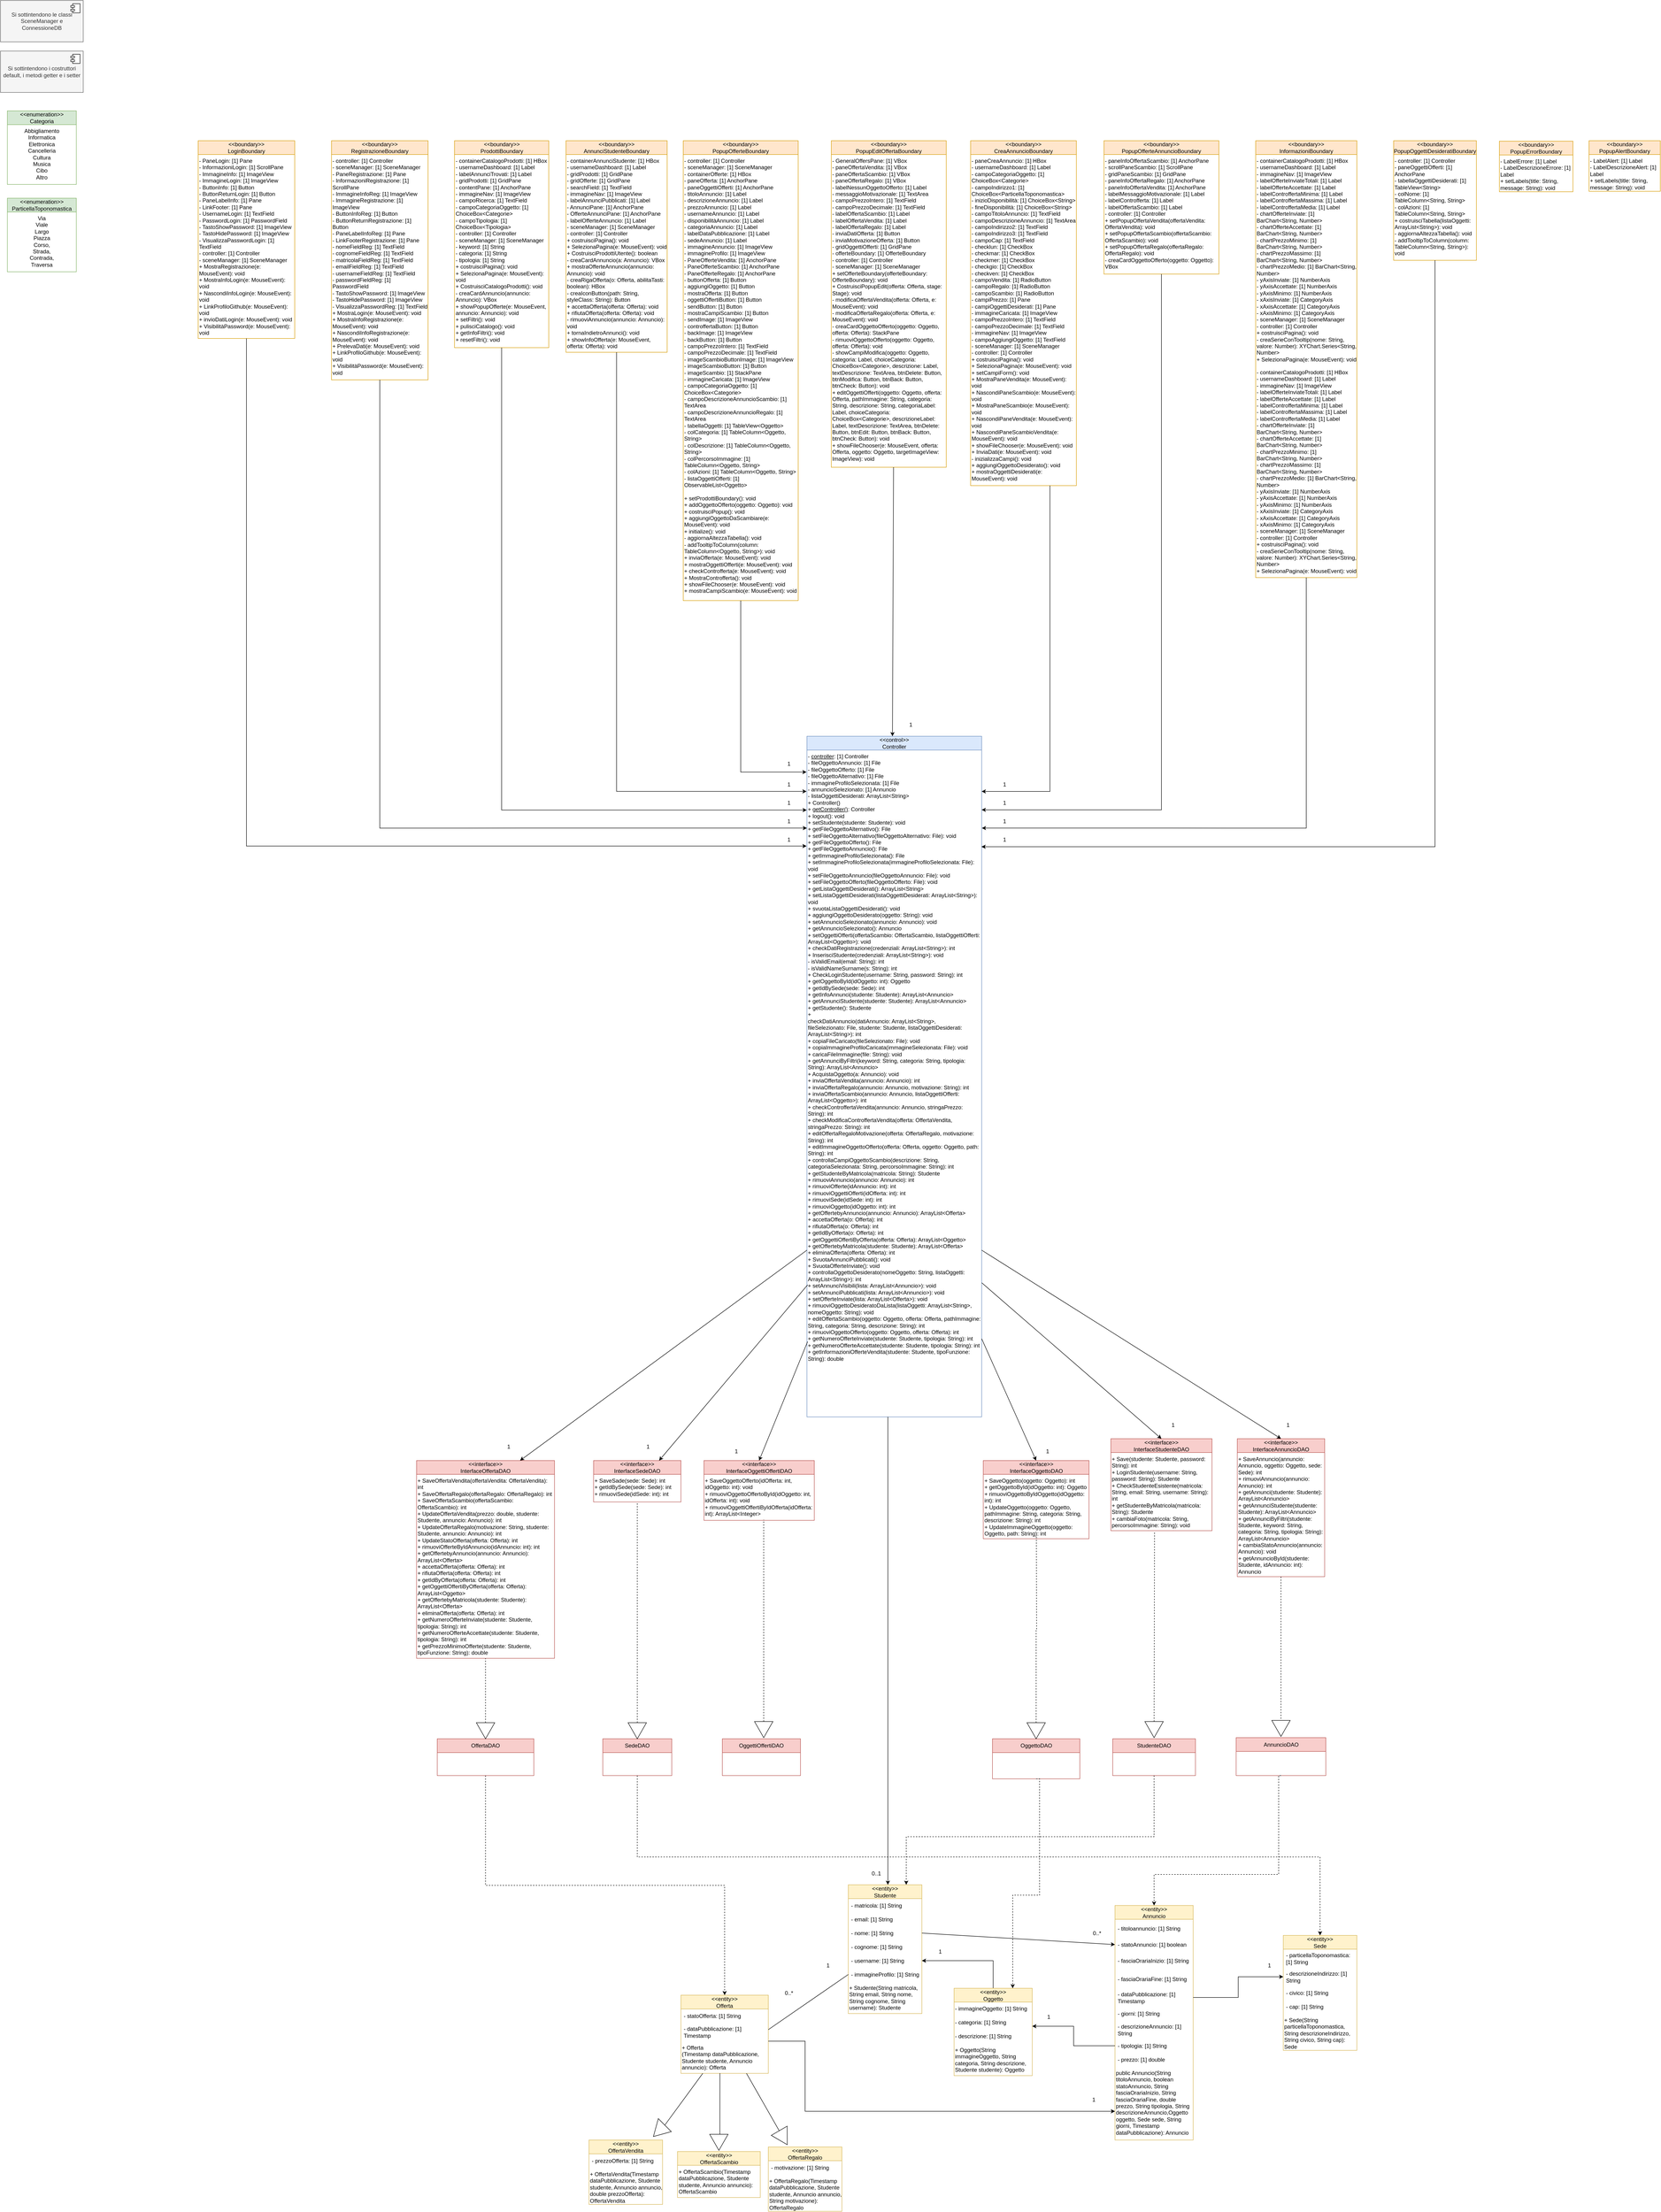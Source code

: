 <mxfile version="28.2.8">
  <diagram id="cW2cgHdcdRog6d1Aets5" name="Pagina-1">
    <mxGraphModel dx="2246" dy="2286" grid="1" gridSize="10" guides="1" tooltips="1" connect="1" arrows="1" fold="1" page="1" pageScale="1" pageWidth="827" pageHeight="1169" math="0" shadow="0">
      <root>
        <mxCell id="0" />
        <mxCell id="1" parent="0" />
        <mxCell id="Jhb4auvx99f1X-tcFU8L-2" value="&lt;div&gt;&amp;lt;&amp;lt;boundary&amp;gt;&amp;gt;&lt;/div&gt;&lt;div&gt;LoginBoundary&lt;/div&gt;" style="swimlane;fontStyle=0;childLayout=stackLayout;horizontal=1;startSize=30;horizontalStack=0;resizeParent=1;resizeParentMax=0;resizeLast=0;collapsible=1;marginBottom=0;whiteSpace=wrap;html=1;fillColor=#ffe6cc;strokeColor=#d79b00;" parent="1" vertex="1">
          <mxGeometry x="530" y="-695" width="210" height="430" as="geometry" />
        </mxCell>
        <mxCell id="AEL5CeYl0SmpW2DqSMts-1" value="- PaneLogin: [1] Pane&#xa;- InformazioniLogin: [1] ScrollPane&#xa;- ImmagineInfo: [1] ImageView&#xa;- ImmagineLogin: [1] ImageView&#xa;- ButtonInfo: [1] Button&#xa;- ButtonReturnLogin: [1] Button&#xa;- PaneLabelInfo: [1] Pane&#xa;- LinkFooter: [1] Pane&#xa;- UsernameLogin: [1] TextField&#xa;- PasswordLogin: [1] PasswordField&#xa;- TastoShowPassword: [1] ImageView&#xa;- TastoHidePassword: [1] ImageView&#xa;- VisualizzaPasswordLogin: [1] TextField&#xa;- controller: [1] Controller&#xa;- sceneManager: [1] SceneManager&#xa;+ MostraRegistrazione(e: MouseEvent): void&#xa;+ MostraInfoLogin(e: MouseEvent): void&#xa;+ NascondiInfoLogin(e: MouseEvent): void&#xa;+ LinkProfiloGithub(e: MouseEvent): void&#xa;+ invioDatiLogin(e: MouseEvent): void&#xa;+ VisibilitàPassword(e: MouseEvent): void" style="text;whiteSpace=wrap;" parent="Jhb4auvx99f1X-tcFU8L-2" vertex="1">
          <mxGeometry y="30" width="210" height="400" as="geometry" />
        </mxCell>
        <mxCell id="Jhb4auvx99f1X-tcFU8L-4" value="&lt;div&gt;&amp;lt;&amp;lt;boundary&amp;gt;&amp;gt;&lt;/div&gt;&lt;div&gt;RegistrazioneBoundary&lt;/div&gt;" style="swimlane;fontStyle=0;childLayout=stackLayout;horizontal=1;startSize=30;horizontalStack=0;resizeParent=1;resizeParentMax=0;resizeLast=0;collapsible=1;marginBottom=0;whiteSpace=wrap;html=1;fillColor=#ffe6cc;strokeColor=#d79b00;" parent="1" vertex="1">
          <mxGeometry x="820" y="-695" width="210" height="520" as="geometry" />
        </mxCell>
        <mxCell id="AEL5CeYl0SmpW2DqSMts-2" value="- controller: [1] Controller&#xa;- sceneManager: [1] SceneManager&#xa;- PaneRegistrazione: [1] Pane&#xa;- InformazioniRegistrazione: [1] ScrollPane&#xa;- ImmagineInfoReg: [1] ImageView&#xa;- ImmagineRegistrazione: [1] ImageView&#xa;- ButtonInfoReg: [1] Button&#xa;- ButtonReturnRegistrazione: [1] Button&#xa;- PaneLabelInfoReg: [1] Pane&#xa;- LinkFooterRegistrazione: [1] Pane&#xa;- nomeFieldReg: [1] TextField&#xa;- cognomeFieldReg: [1] TextField&#xa;- matricolaFieldReg: [1] TextField&#xa;- emailFieldReg: [1] TextField&#xa;- usernameFieldReg: [1] TextField&#xa;- passwordFieldReg: [1] PasswordField&#xa;- TastoShowPassword: [1] ImageView&#xa;- TastoHidePassword: [1] ImageView&#xa;- VisualizzaPasswordReg: [1] TextField&#xa;+ MostraLogin(e: MouseEvent): void&#xa;+ MostraInfoRegistrazione(e: MouseEvent): void&#xa;+ NascondiInfoRegistrazione(e: MouseEvent): void&#xa;+ PrelevaDati(e: MouseEvent): void&#xa;+ LinkProfiloGithub(e: MouseEvent): void&#xa;+ VisibilitàPassword(e: MouseEvent): void" style="text;whiteSpace=wrap;" parent="Jhb4auvx99f1X-tcFU8L-4" vertex="1">
          <mxGeometry y="30" width="210" height="490" as="geometry" />
        </mxCell>
        <mxCell id="Jhb4auvx99f1X-tcFU8L-6" value="&lt;div&gt;&amp;lt;&amp;lt;boundary&amp;gt;&amp;gt;&lt;/div&gt;&lt;div&gt;ProdottiBoundary&lt;/div&gt;" style="swimlane;fontStyle=0;childLayout=stackLayout;horizontal=1;startSize=30;horizontalStack=0;resizeParent=1;resizeParentMax=0;resizeLast=0;collapsible=1;marginBottom=0;whiteSpace=wrap;html=1;fillColor=#ffe6cc;strokeColor=#d79b00;" parent="1" vertex="1">
          <mxGeometry x="1087.5" y="-695" width="205" height="450" as="geometry" />
        </mxCell>
        <mxCell id="AEL5CeYl0SmpW2DqSMts-4" value="- containerCatalogoProdotti: [1] HBox&lt;br&gt;- usernameDashboard: [1] Label&lt;br&gt;- labelAnnunciTrovati: [1] Label&lt;br&gt;- gridProdotti: [1] GridPane&lt;br&gt;- contentPane: [1] AnchorPane&lt;br&gt;- immagineNav: [1] ImageView&lt;br&gt;- campoRicerca: [1] TextField&lt;br&gt;- campoCategoriaOggetto: [1] ChoiceBox&amp;lt;Categorie&amp;gt;&lt;br&gt;- campoTipologia: [1] ChoiceBox&amp;lt;Tipologia&amp;gt;&lt;br&gt;- controller: [1] Controller&lt;br&gt;- sceneManager: [1] SceneManager&lt;br&gt;- keyword: [1] String&lt;br&gt;- categoria: [1] String&lt;br&gt;- tipologia: [1] String&lt;br&gt;+ costruisciPagina(): void&lt;br&gt;+ SelezionaPagina(e: MouseEvent): void&lt;br&gt;+ CostruisciCatalogoProdotti(): void&lt;br&gt;- creaCardAnnuncio(annuncio: Annuncio): VBox&lt;br&gt;+ showPopupOfferte(e: MouseEvent, annuncio: Annuncio): void&lt;br&gt;+ setFiltri(): void&lt;br&gt;+ pulisciCatalogo(): void&lt;br&gt;+ getInfoFiltri(): void&lt;br&gt;+ resetFiltri(): void" style="text;whiteSpace=wrap;html=1;" parent="Jhb4auvx99f1X-tcFU8L-6" vertex="1">
          <mxGeometry y="30" width="205" height="420" as="geometry" />
        </mxCell>
        <mxCell id="Jhb4auvx99f1X-tcFU8L-8" value="&amp;lt;&amp;lt;boundary&amp;gt;&amp;gt;&lt;div&gt;AnnunciStudenteBoundary&lt;/div&gt;" style="swimlane;fontStyle=0;childLayout=stackLayout;horizontal=1;startSize=30;horizontalStack=0;resizeParent=1;resizeParentMax=0;resizeLast=0;collapsible=1;marginBottom=0;whiteSpace=wrap;html=1;fillColor=#ffe6cc;strokeColor=#d79b00;" parent="1" vertex="1">
          <mxGeometry x="1330" y="-695" width="220" height="460" as="geometry" />
        </mxCell>
        <mxCell id="AEL5CeYl0SmpW2DqSMts-5" value="- containerAnnunciStudente: [1] HBox&lt;br&gt;- usernameDashboard: [1] Label&lt;br&gt;- gridProdotti: [1] GridPane&lt;br&gt;- gridOfferte: [1] GridPane&lt;br&gt;- searchField: [1] TextField&lt;br&gt;- immagineNav: [1] ImageView&lt;br&gt;- labelAnnunciPubblicati: [1] Label&lt;br&gt;- AnnunciPane: [1] AnchorPane&lt;br&gt;- OfferteAnnunciPane: [1] AnchorPane&lt;br&gt;- labelOfferteAnnuncio: [1] Label&lt;br&gt;- sceneManager: [1] SceneManager&lt;br&gt;- controller: [1] Controller&lt;br&gt;+ costruisciPagina(): void&lt;br&gt;+ SelezionaPagina(e: MouseEvent): void&lt;br&gt;+ CostruisciProdottiUtente(): boolean&lt;br&gt;- creaCardAnnuncio(a: Annuncio): VBox&lt;br&gt;+ mostraOfferteAnnuncio(annuncio: Annuncio): void&lt;br&gt;- creaRigaOfferta(o: Offerta, abilitaTasti: boolean): HBox&lt;br&gt;- creaIconButton(path: String, styleClass: String): Button&lt;br&gt;+ accettaOfferta(offerta: Offerta): void&lt;br&gt;+ rifiutaOfferta(offerta: Offerta): void&lt;br&gt;- rimuoviAnnuncio(annuncio: Annuncio): void&lt;br&gt;+ tornaIndietroAnnunci(): void&lt;br&gt;+ showInfoOfferta(e: MouseEvent, offerta: Offerta): void" style="text;whiteSpace=wrap;html=1;" parent="Jhb4auvx99f1X-tcFU8L-8" vertex="1">
          <mxGeometry y="30" width="220" height="430" as="geometry" />
        </mxCell>
        <mxCell id="Jhb4auvx99f1X-tcFU8L-10" value="&amp;lt;&amp;lt;boundary&amp;gt;&amp;gt;&lt;div&gt;PopupOfferteBoundary&lt;/div&gt;" style="swimlane;fontStyle=0;childLayout=stackLayout;horizontal=1;startSize=30;horizontalStack=0;resizeParent=1;resizeParentMax=0;resizeLast=0;collapsible=1;marginBottom=0;whiteSpace=wrap;html=1;fillColor=#ffe6cc;strokeColor=#d79b00;" parent="1" vertex="1">
          <mxGeometry x="1585" y="-695" width="250" height="1000" as="geometry" />
        </mxCell>
        <mxCell id="AEL5CeYl0SmpW2DqSMts-6" value="- controller: [1] Controller&#xa;- sceneManager: [1] SceneManager&#xa;- containerOfferte: [1] HBox&#xa;- paneOfferta: [1] AnchorPane&#xa;- paneOggettiOfferti: [1] AnchorPane&#xa;- titoloAnnuncio: [1] Label&#xa;- descrizioneAnnuncio: [1] Label&#xa;- prezzoAnnuncio: [1] Label&#xa;- usernameAnnuncio: [1] Label&#xa;- disponibilitàAnnuncio: [1] Label&#xa;- categoriaAnnuncio: [1] Label&#xa;- labelDataPubblicazione: [1] Label&#xa;- sedeAnnuncio: [1] Label&#xa;- immagineAnnuncio: [1] ImageView&#xa;- immagineProfilo: [1] ImageView&#xa;- PaneOfferteVendita: [1] AnchorPane&#xa;- PaneOfferteScambio: [1] AnchorPane&#xa;- PaneOfferteRegalo: [1] AnchorPane&#xa;- buttonOfferta: [1] Button&#xa;- aggiungiOggetto: [1] Button&#xa;- mostraOfferta: [1] Button&#xa;- oggettiOffertiButton: [1] Button&#xa;- sendButton: [1] Button&#xa;- mostraCampiScambio: [1] Button&#xa;- sendImage: [1] ImageView&#xa;- controffertaButton: [1] Button&#xa;- backImage: [1] ImageView&#xa;- backButton: [1] Button&#xa;- campoPrezzoIntero: [1] TextField&#xa;- campoPrezzoDecimale: [1] TextField&#xa;- imageScambioButtonImage: [1] ImageView&#xa;- imageScambioButton: [1] Button&#xa;- imageScambio: [1] StackPane&#xa;- immagineCaricata: [1] ImageView&#xa;- campoCategoriaOggetto: [1] ChoiceBox&amp;lt;Categorie&amp;gt;&#xa;- campoDescrizioneAnnuncioScambio: [1] TextArea&#xa;- campoDescrizioneAnnuncioRegalo: [1] TextArea&#xa;- tabellaOggetti: [1] TableView&amp;lt;Oggetto&amp;gt;&#xa;- colCategoria: [1] TableColumn&amp;lt;Oggetto, String&amp;gt;&#xa;- colDescrizione: [1] TableColumn&amp;lt;Oggetto, String&amp;gt;&#xa;- colPercorsoImmagine: [1] TableColumn&amp;lt;Oggetto, String&amp;gt;&#xa;- colAzioni: [1] TableColumn&amp;lt;Oggetto, String&amp;gt;&#xa;- listaOggettiOfferti: [1] ObservableList&amp;lt;Oggetto&amp;gt;&#xa;&#xa;+ setProdottiBoundary(): void&#xa;+ addOggettoOfferto(oggetto: Oggetto): void&#xa;+ costruisciPopup(): void&#xa;+ aggiungiOggettoDaScambiare(e: MouseEvent): void&#xa;+ initialize(): void&#xa;- aggiornaAltezzaTabella(): void&#xa;- addTooltipToColumn(column: TableColumn&amp;lt;Oggetto, String&amp;gt;): void&#xa;+ inviaOfferta(e: MouseEvent): void&#xa;+ mostraOggettiOfferti(e: MouseEvent): void&#xa;+ checkControfferta(e: MouseEvent): void&#xa;+ MostraControfferta(): void&#xa;+ showFileChooser(e: MouseEvent): void&#xa;+ mostraCampiScambio(e: MouseEvent): void" style="text;whiteSpace=wrap;html=1;" parent="Jhb4auvx99f1X-tcFU8L-10" vertex="1">
          <mxGeometry y="30" width="250" height="970" as="geometry" />
        </mxCell>
        <mxCell id="Jhb4auvx99f1X-tcFU8L-12" value="&amp;lt;&amp;lt;boundary&amp;gt;&amp;gt;&lt;div&gt;PopupEditOffertaBoundary&lt;/div&gt;" style="swimlane;fontStyle=0;childLayout=stackLayout;horizontal=1;startSize=30;horizontalStack=0;resizeParent=1;resizeParentMax=0;resizeLast=0;collapsible=1;marginBottom=0;whiteSpace=wrap;html=1;fillColor=#ffe6cc;strokeColor=#d79b00;" parent="1" vertex="1">
          <mxGeometry x="1907" y="-695" width="250" height="710" as="geometry" />
        </mxCell>
        <mxCell id="AEL5CeYl0SmpW2DqSMts-8" value="- GeneralOffersPane: [1] VBox&lt;br&gt;- paneOffertaVendita: [1] VBox&lt;br&gt;- paneOffertaScambio: [1] VBox&lt;br&gt;- paneOffertaRegalo: [1] VBox&lt;br&gt;- labelNessunOggettoOfferto: [1] Label&lt;br&gt;- messaggioMotivazionale: [1] TextArea&lt;br&gt;- campoPrezzoIntero: [1] TextField&lt;br&gt;- campoPrezzoDecimale: [1] TextField&lt;br&gt;- labelOffertaScambio: [1] Label&lt;br&gt;- labelOffertaVendita: [1] Label&lt;br&gt;- labelOffertaRegalo: [1] Label&lt;br&gt;- inviaDatiOfferta: [1] Button&lt;br&gt;- inviaMotivazioneOfferta: [1] Button&lt;br&gt;- gridOggettiOfferti: [1] GridPane&lt;br&gt;- offerteBoundary: [1] OfferteBoundary&lt;br&gt;- controller: [1] Controller&lt;br&gt;- sceneManager: [1] SceneManager&lt;br&gt;+ setOfferteBoundary(offerteBoundary: OfferteBoundary): void&lt;br&gt;+ CostruisciPopupEdit(offerta: Offerta, stage: Stage): void&lt;br&gt;- modificaOffertaVendita(offerta: Offerta, e: MouseEvent): void&lt;br&gt;- modificaOffertaRegalo(offerta: Offerta, e: MouseEvent): void&lt;br&gt;- creaCardOggettoOfferto(oggetto: Oggetto, offerta: Offerta): StackPane&lt;br&gt;- rimuoviOggettoOfferto(oggetto: Oggetto, offerta: Offerta): void&lt;br&gt;- showCampiModifica(oggetto: Oggetto, categoria: Label, choiceCategoria: ChoiceBox&amp;lt;Categorie&amp;gt;, descrizione: Label, textDescrizione: TextArea, btnDelete: Button, btnModifica: Button, btnBack: Button, btnCheck: Button): void&lt;br&gt;+ editOggettiOfferti(oggetto: Oggetto, offerta: Offerta, pathImmagine: String, categoria: String, descrizione: String, categoriaLabel: Label, choiceCategoria: ChoiceBox&amp;lt;Categorie&amp;gt;, descrizioneLabel: Label, textDescrizione: TextArea, btnDelete: Button, btnEdit: Button, btnBack: Button, btnCheck: Button): void&lt;br&gt;+ showFileChooser(e: MouseEvent, offerta: Offerta, oggetto: Oggetto, targetImageView: ImageView): void" style="text;whiteSpace=wrap;html=1;" parent="Jhb4auvx99f1X-tcFU8L-12" vertex="1">
          <mxGeometry y="30" width="250" height="680" as="geometry" />
        </mxCell>
        <mxCell id="Jhb4auvx99f1X-tcFU8L-14" value="&amp;lt;&amp;lt;boundary&amp;gt;&amp;gt;&lt;div&gt;CreaAnnuncioBoundary&lt;/div&gt;" style="swimlane;fontStyle=0;childLayout=stackLayout;horizontal=1;startSize=30;horizontalStack=0;resizeParent=1;resizeParentMax=0;resizeLast=0;collapsible=1;marginBottom=0;whiteSpace=wrap;html=1;fillColor=#ffe6cc;strokeColor=#d79b00;" parent="1" vertex="1">
          <mxGeometry x="2210" y="-695" width="230" height="750" as="geometry" />
        </mxCell>
        <mxCell id="AEL5CeYl0SmpW2DqSMts-21" value="- paneCreaAnnuncio: [1] HBox&lt;br&gt;- usernameDashboard: [1] Label&lt;br&gt;- campoCategoriaOggetto: [1] ChoiceBox&amp;lt;Categorie&amp;gt;&lt;br&gt;- campoIndirizzo1: [1] ChoiceBox&amp;lt;ParticellaToponomastica&amp;gt;&lt;br&gt;- inizioDisponibilità: [1] ChoiceBox&amp;lt;String&amp;gt;&lt;br&gt;- fineDisponibilità: [1] ChoiceBox&amp;lt;String&amp;gt;&lt;br&gt;- campoTitoloAnnuncio: [1] TextField&lt;br&gt;- campoDescrizioneAnnuncio: [1] TextArea&lt;br&gt;- campoIndirizzo2: [1] TextField&lt;br&gt;- campoIndirizzo3: [1] TextField&lt;br&gt;- campoCap: [1] TextField&lt;br&gt;- checklun: [1] CheckBox&lt;br&gt;- checkmar: [1] CheckBox&lt;br&gt;- checkmer: [1] CheckBox&lt;br&gt;- checkgio: [1] CheckBox&lt;br&gt;- checkven: [1] CheckBox&lt;br&gt;- campoVendita: [1] RadioButton&lt;br&gt;- campoRegalo: [1] RadioButton&lt;br&gt;- campoScambio: [1] RadioButton&lt;br&gt;- campiPrezzo: [1] Pane&lt;br&gt;- campiOggettiDesiderati: [1] Pane&lt;br&gt;- immagineCaricata: [1] ImageView&lt;br&gt;- campoPrezzoIntero: [1] TextField&lt;br&gt;- campoPrezzoDecimale: [1] TextField&lt;br&gt;- immagineNav: [1] ImageView&lt;br&gt;- campoAggiungiOggetto: [1] TextField&lt;br&gt;- sceneManager: [1] SceneManager&lt;br&gt;- controller: [1] Controller&lt;br&gt;+ costruisciPagina(): void&lt;br&gt;+ SelezionaPagina(e: MouseEvent): void&lt;br&gt;+ setCampiForm(): void&lt;br&gt;+ MostraPaneVendita(e: MouseEvent): void&lt;br&gt;+ NascondiPaneScambio(e: MouseEvent): void&lt;br&gt;+ MostraPaneScambio(e: MouseEvent): void&lt;br&gt;+ NascondiPaneVendita(e: MouseEvent): void&lt;br&gt;+ NascondiPaneScambioVendita(e: MouseEvent): void&lt;br&gt;+ showFileChooser(e: MouseEvent): void&lt;br&gt;+ InviaDati(e: MouseEvent): void&lt;br&gt;- inizializzaCampi(): void&lt;br&gt;+ aggiungiOggettoDesiderato(): void&lt;br&gt;+ mostraOggettiDesiderati(e: MouseEvent): void" style="text;whiteSpace=wrap;html=1;" parent="Jhb4auvx99f1X-tcFU8L-14" vertex="1">
          <mxGeometry y="30" width="230" height="720" as="geometry" />
        </mxCell>
        <mxCell id="Jhb4auvx99f1X-tcFU8L-16" value="&amp;lt;&amp;lt;boundary&amp;gt;&amp;gt;&lt;div&gt;PopupOfferteAnnuncioBoundary&lt;/div&gt;" style="swimlane;fontStyle=0;childLayout=stackLayout;horizontal=1;startSize=30;horizontalStack=0;resizeParent=1;resizeParentMax=0;resizeLast=0;collapsible=1;marginBottom=0;whiteSpace=wrap;html=1;fillColor=#ffe6cc;strokeColor=#d79b00;" parent="1" vertex="1">
          <mxGeometry x="2500" y="-695" width="250" height="290" as="geometry" />
        </mxCell>
        <mxCell id="AEL5CeYl0SmpW2DqSMts-22" value="- paneInfoOffertaScambio: [1] AnchorPane&lt;br&gt;- scrollPaneScambio: [1] ScrollPane&lt;br&gt;- gridPaneScambio: [1] GridPane&lt;br&gt;- paneInfoOffertaRegalo: [1] AnchorPane&lt;br&gt;- paneInfoOffertaVendita: [1] AnchorPane&lt;br&gt;- labelMessaggioMotivazionale: [1] Label&lt;br&gt;- labelControfferta: [1] Label&lt;br&gt;- labelOffertaScambio: [1] Label&lt;br&gt;- controller: [1] Controller&lt;br&gt;+ setPopupOffertaVendita(offertaVendita: OffertaVendita): void&lt;br&gt;+ setPopupOffertaScambio(offertaScambio: OffertaScambio): void&lt;br&gt;+ setPopupOffertaRegalo(offertaRegalo: OffertaRegalo): void&lt;br&gt;- creaCardOggettoOfferto(oggetto: Oggetto): VBox" style="text;whiteSpace=wrap;html=1;" parent="Jhb4auvx99f1X-tcFU8L-16" vertex="1">
          <mxGeometry y="30" width="250" height="260" as="geometry" />
        </mxCell>
        <mxCell id="Jhb4auvx99f1X-tcFU8L-18" value="&lt;div&gt;&amp;lt;&amp;lt;boundary&amp;gt;&amp;gt;&lt;/div&gt;&lt;div&gt;InformazioniBoundary&lt;/div&gt;" style="swimlane;fontStyle=0;childLayout=stackLayout;horizontal=1;startSize=30;horizontalStack=0;resizeParent=1;resizeParentMax=0;resizeLast=0;collapsible=1;marginBottom=0;whiteSpace=wrap;html=1;fillColor=#ffe6cc;strokeColor=#d79b00;" parent="1" vertex="1">
          <mxGeometry x="2830" y="-695" width="220" height="950" as="geometry" />
        </mxCell>
        <mxCell id="AEL5CeYl0SmpW2DqSMts-24" value="- containerCatalogoProdotti: [1] HBox&lt;br&gt;- usernameDashboard: [1] Label&lt;br&gt;- immagineNav: [1] ImageView&lt;br&gt;- labelOfferteInviateTotali: [1] Label&lt;br&gt;- labelOfferteAccettate: [1] Label&lt;br&gt;- labelControffertaMinima: [1] Label&lt;br&gt;- labelControffertaMassima: [1] Label&lt;br&gt;- labelControffertaMedia: [1] Label&lt;br&gt;- chartOfferteInviate: [1] BarChart&amp;lt;String, Number&amp;gt;&lt;br&gt;- chartOfferteAccettate: [1] BarChart&amp;lt;String, Number&amp;gt;&lt;br&gt;- chartPrezzoMinimo: [1] BarChart&amp;lt;String, Number&amp;gt;&lt;br&gt;- chartPrezzoMassimo: [1] BarChart&amp;lt;String, Number&amp;gt;&lt;br&gt;- chartPrezzoMedio: [1] BarChart&amp;lt;String, Number&amp;gt;&lt;br&gt;- yAxisInviate: [1] NumberAxis&lt;br&gt;- yAxisAccettate: [1] NumberAxis&lt;br&gt;- yAxisMinimo: [1] NumberAxis&lt;br&gt;- xAxisInviate: [1] CategoryAxis&lt;br&gt;- xAxisAccettate: [1] CategoryAxis&lt;br&gt;- xAxisMinimo: [1] CategoryAxis&lt;br&gt;- sceneManager: [1] SceneManager&lt;br&gt;- controller: [1] Controller&lt;br&gt;+ costruisciPagina(): void&lt;br&gt;- creaSerieConTooltip(nome: String, valore: Number): XYChart.Series&amp;lt;String, Number&amp;gt;&lt;br&gt;+ SelezionaPagina(e: MouseEvent): void" style="text;whiteSpace=wrap;html=1;" parent="Jhb4auvx99f1X-tcFU8L-18" vertex="1">
          <mxGeometry y="30" width="220" height="460" as="geometry" />
        </mxCell>
        <mxCell id="AEL5CeYl0SmpW2DqSMts-99" value="- containerCatalogoProdotti: [1] HBox&lt;br&gt;- usernameDashboard: [1] Label&lt;br&gt;- immagineNav: [1] ImageView&lt;br&gt;- labelOfferteInviateTotali: [1] Label&lt;br&gt;- labelOfferteAccettate: [1] Label&lt;br&gt;- labelControffertaMinima: [1] Label&lt;br&gt;- labelControffertaMassima: [1] Label&lt;br&gt;- labelControffertaMedia: [1] Label&lt;br&gt;- chartOfferteInviate: [1] BarChart&amp;lt;String, Number&amp;gt;&lt;br&gt;- chartOfferteAccettate: [1] BarChart&amp;lt;String, Number&amp;gt;&lt;br&gt;- chartPrezzoMinimo: [1] BarChart&amp;lt;String, Number&amp;gt;&lt;br&gt;- chartPrezzoMassimo: [1] BarChart&amp;lt;String, Number&amp;gt;&lt;br&gt;- chartPrezzoMedio: [1] BarChart&amp;lt;String, Number&amp;gt;&lt;br&gt;- yAxisInviate: [1] NumberAxis&lt;br&gt;- yAxisAccettate: [1] NumberAxis&lt;br&gt;- yAxisMinimo: [1] NumberAxis&lt;br&gt;- xAxisInviate: [1] CategoryAxis&lt;br&gt;- xAxisAccettate: [1] CategoryAxis&lt;br&gt;- xAxisMinimo: [1] CategoryAxis&lt;br&gt;- sceneManager: [1] SceneManager&lt;br&gt;- controller: [1] Controller&lt;br&gt;+ costruisciPagina(): void&lt;br&gt;- creaSerieConTooltip(nome: String, valore: Number): XYChart.Series&amp;lt;String, Number&amp;gt;&lt;br&gt;+ SelezionaPagina(e: MouseEvent): void" style="text;whiteSpace=wrap;html=1;" parent="Jhb4auvx99f1X-tcFU8L-18" vertex="1">
          <mxGeometry y="490" width="220" height="460" as="geometry" />
        </mxCell>
        <mxCell id="Jhb4auvx99f1X-tcFU8L-20" value="&amp;lt;&amp;lt;boundary&amp;gt;&amp;gt;&lt;div&gt;PopupOggettiDesideratiBoundary&lt;/div&gt;" style="swimlane;fontStyle=0;childLayout=stackLayout;horizontal=1;startSize=30;horizontalStack=0;resizeParent=1;resizeParentMax=0;resizeLast=0;collapsible=1;marginBottom=0;whiteSpace=wrap;html=1;fillColor=#ffe6cc;strokeColor=#d79b00;" parent="1" vertex="1">
          <mxGeometry x="3130" y="-695" width="180" height="260" as="geometry" />
        </mxCell>
        <mxCell id="AEL5CeYl0SmpW2DqSMts-26" value="- controller: [1] Controller&lt;br&gt;- paneOggettiOfferti: [1] AnchorPane&lt;br&gt;- tabellaOggettiDesiderati: [1] TableView&amp;lt;String&amp;gt;&lt;br&gt;- colNome: [1] TableColumn&amp;lt;String, String&amp;gt;&lt;br&gt;- colAzioni: [1] TableColumn&amp;lt;String, String&amp;gt;&lt;br&gt;+ costruisciTabella(listaOggetti: ArrayList&amp;lt;String&amp;gt;): void&lt;br&gt;- aggiornaAltezzaTabella(): void&lt;br&gt;- addTooltipToColumn(column: TableColumn&amp;lt;String, String&amp;gt;): void" style="text;whiteSpace=wrap;html=1;" parent="Jhb4auvx99f1X-tcFU8L-20" vertex="1">
          <mxGeometry y="30" width="180" height="230" as="geometry" />
        </mxCell>
        <mxCell id="Jhb4auvx99f1X-tcFU8L-22" value="&amp;lt;&amp;lt;boundary&amp;gt;&amp;gt;&lt;div&gt;PopupAlertBoundary&lt;/div&gt;" style="swimlane;fontStyle=0;childLayout=stackLayout;horizontal=1;startSize=30;horizontalStack=0;resizeParent=1;resizeParentMax=0;resizeLast=0;collapsible=1;marginBottom=0;whiteSpace=wrap;html=1;fillColor=#ffe6cc;strokeColor=#d79b00;" parent="1" vertex="1">
          <mxGeometry x="3555" y="-695" width="155" height="110" as="geometry" />
        </mxCell>
        <mxCell id="AEL5CeYl0SmpW2DqSMts-28" value="- LabelAlert: [1] Label&lt;br&gt;- LabelDescrizioneAlert: [1] Label&lt;br&gt;+ setLabels(title: String, message: String): void" style="text;whiteSpace=wrap;html=1;" parent="Jhb4auvx99f1X-tcFU8L-22" vertex="1">
          <mxGeometry y="30" width="155" height="80" as="geometry" />
        </mxCell>
        <mxCell id="Jhb4auvx99f1X-tcFU8L-24" value="&amp;lt;&amp;lt;boundary&amp;gt;&amp;gt;&lt;div&gt;PopupErrorBoundary&lt;/div&gt;" style="swimlane;fontStyle=0;childLayout=stackLayout;horizontal=1;startSize=30;horizontalStack=0;resizeParent=1;resizeParentMax=0;resizeLast=0;collapsible=1;marginBottom=0;whiteSpace=wrap;html=1;fillColor=#ffe6cc;strokeColor=#d79b00;" parent="1" vertex="1">
          <mxGeometry x="3360" y="-694" width="160" height="110" as="geometry" />
        </mxCell>
        <mxCell id="AEL5CeYl0SmpW2DqSMts-29" value="- LabelErrore: [1] Label&lt;br&gt;- LabelDescrizioneErrore: [1] Label&lt;br&gt;+ setLabels(title: String, message: String): void" style="text;whiteSpace=wrap;html=1;" parent="Jhb4auvx99f1X-tcFU8L-24" vertex="1">
          <mxGeometry y="30" width="160" height="80" as="geometry" />
        </mxCell>
        <mxCell id="Jhb4auvx99f1X-tcFU8L-25" value="&lt;div&gt;&amp;lt;&amp;lt;control&amp;gt;&amp;gt;&lt;/div&gt;&lt;div&gt;Controller&lt;/div&gt;" style="swimlane;fontStyle=0;childLayout=stackLayout;horizontal=1;startSize=30;horizontalStack=0;resizeParent=1;resizeParentMax=0;resizeLast=0;collapsible=1;marginBottom=0;whiteSpace=wrap;html=1;fillColor=#dae8fc;strokeColor=#6c8ebf;" parent="1" vertex="1">
          <mxGeometry x="1854" y="600" width="380" height="1480" as="geometry" />
        </mxCell>
        <mxCell id="AEL5CeYl0SmpW2DqSMts-62" value="- &lt;u&gt;controller&lt;/u&gt;: [1] Controller&lt;br&gt;- fileOggettoAnnuncio: [1] File&lt;br&gt;- fileOggettoOfferto: [1] File&lt;br&gt;- fileOggettoAlternativo: [1] File&lt;br&gt;- immagineProfiloSelezionata: [1] File&lt;br&gt;- annuncioSelezionato: [1] Annuncio&lt;br&gt;- listaOggettiDesiderati: ArrayList&amp;lt;String&amp;gt;&lt;br&gt;+ Controller()&lt;br&gt;+ &lt;u&gt;getController()&lt;/u&gt;: Controller&lt;br&gt;+ logout(): void&lt;br&gt;+ setStudente(studente: Studente): void&lt;br&gt;+ getFileOggettoAlternativo(): File&lt;br&gt;+ setFileOggettoAlternativo(fileOggettoAlternativo: File): void&lt;br&gt;+ getFileOggettoOfferto(): File&lt;br&gt;+ getFileOggettoAnnuncio(): File&lt;br&gt;+ getImmagineProfiloSelezionata(): File&lt;br&gt;+ setImmagineProfiloSelezionata(immagineProfiloSelezionata: File): void&lt;br&gt;+ setFileOggettoAnnuncio(fileOggettoAnnuncio: File): void&lt;br&gt;+ setFileOggettoOfferto(fileOggettoOfferto: File): void&lt;br&gt;+ getListaOggettiDesiderati(): ArrayList&amp;lt;String&amp;gt;&lt;br&gt;+ setListaOggettiDesiderati(listaOggettiDesiderati: ArrayList&amp;lt;String&amp;gt;): void&lt;br&gt;+ svuotaListaOggettiDesiderati(): void&lt;br&gt;+ aggiungiOggettoDesiderato(oggetto: String): void&lt;br&gt;+ setAnnuncioSelezionato(annuncio: Annuncio): void&lt;br&gt;+ getAnnuncioSelezionato(): Annuncio&lt;br&gt;+ setOggettiOfferti(offertaScambio: OffertaScambio, listaOggettiOfferti: ArrayList&amp;lt;Oggetto&amp;gt;): void&lt;br&gt;+ checkDatiRegistrazione(credenziali: ArrayList&amp;lt;String&amp;gt;): int&lt;br&gt;+ InserisciStudente(credenziali: ArrayList&amp;lt;String&amp;gt;): void&lt;br&gt;- isValidEmail(email: String): int&lt;br&gt;- isValidNameSurname(s: String): int&lt;br&gt;+ CheckLoginStudente(username: String, password: String): int&lt;br&gt;+ getOggettoById(idOggetto: int): Oggetto&lt;br&gt;+ getIdBySede(sede: Sede): int&lt;br&gt;+ getInfoAnnunci(studente: Studente): ArrayList&amp;lt;Annuncio&amp;gt;&lt;br&gt;+ getAnnunciStudente(studente: Studente): ArrayList&amp;lt;Annuncio&amp;gt;&lt;br&gt;+ getStudente(): Studente&lt;br&gt;+&lt;br&gt; checkDatiAnnuncio(datiAnnuncio: ArrayList&amp;lt;String&amp;gt;, &lt;br&gt;fileSelezionato: File, studente: Studente, listaOggettiDesiderati: &lt;br&gt;ArrayList&amp;lt;String&amp;gt;): int&lt;br&gt;+ copiaFileCaricato(fileSelezionato: File): void&lt;br&gt;+ copiaImmagineProfiloCaricata(immagineSelezionata: File): void&lt;br&gt;+ caricaFileImmagine(file: String): void&lt;br&gt;+ getAnnunciByFiltri(keyword: String, categoria: String, tipologia: String): ArrayList&amp;lt;Annuncio&amp;gt;&lt;br&gt;+ AcquistaOggetto(a: Annuncio): void&lt;br&gt;+ inviaOffertaVendita(annuncio: Annuncio): int&lt;br&gt;+ inviaOffertaRegalo(annuncio: Annuncio, motivazione: String): int&lt;br&gt;+ inviaOffertaScambio(annuncio: Annuncio, listaOggettiOfferti: ArrayList&amp;lt;Oggetto&amp;gt;): int&lt;br&gt;+ checkControffertaVendita(annuncio: Annuncio, stringaPrezzo: String): int&lt;br&gt;+ checkModificaControffertaVendita(offerta: OffertaVendita, stringaPrezzo: String): int&lt;br&gt;+ editOffertaRegaloMotivazione(offerta: OffertaRegalo, motivazione: String): int&lt;br&gt;+ editImmagineOggettoOfferto(offerta: Offerta, oggetto: Oggetto, path: String): int&lt;br&gt;+ controllaCampiOggettoScambio(descrizione: String, categoriaSelezionata: String, percorsoImmagine: String): int&lt;br&gt;+ getStudenteByMatricola(matricola: String): Studente&lt;br&gt;+ rimuoviAnnuncio(annuncio: Annuncio): int&lt;br&gt;+ rimuoviOfferte(idAnnuncio: int): int&lt;br&gt;+ rimuoviOggettiOfferti(idOfferta: int): int&lt;br&gt;+ rimuoviSede(idSede: int): int&lt;br&gt;+ rimuoviOggetto(idOggetto: int): int&lt;br&gt;+ getOffertebyAnnuncio(annuncio: Annuncio): ArrayList&amp;lt;Offerta&amp;gt;&lt;br&gt;+ accettaOfferta(o: Offerta): int&lt;br&gt;+ rifiutaOfferta(o: Offerta): int&lt;br&gt;+ getIdByOfferta(o: Offerta): int&lt;br&gt;+ getOggettiOffertiByOfferta(offerta: Offerta): ArrayList&amp;lt;Oggetto&amp;gt;&lt;br&gt;+ getOffertebyMatricola(studente: Studente): ArrayList&amp;lt;Offerta&amp;gt;&lt;br&gt;+ eliminaOfferta(offerta: Offerta): int&lt;br&gt;+ SvuotaAnnunciPubblicati(): void&lt;br&gt;+ SvuotaOfferteInviate(): void&lt;br&gt;+ controllaOggettoDesiderato(nomeOggetto: String, listaOggetti: ArrayList&amp;lt;String&amp;gt;): int&lt;br&gt;+ setAnnunciVisibili(lista: ArrayList&amp;lt;Annuncio&amp;gt;): void&lt;br&gt;+ setAnnunciPubblicati(lista: ArrayList&amp;lt;Annuncio&amp;gt;): void&lt;br&gt;+ setOfferteInviate(lista: ArrayList&amp;lt;Offerta&amp;gt;): void&lt;br&gt;+ rimuoviOggettoDesideratoDaLista(listaOggetti: ArrayList&amp;lt;String&amp;gt;, nomeOggetto: String): void&lt;br&gt;+ editOffertaScambio(oggetto: Oggetto, offerta: Offerta, pathImmagine: String, categoria: String, descrizione: String): int&lt;br&gt;+ rimuoviOggettoOfferto(oggetto: Oggetto, offerta: Offerta): int&lt;br&gt;+ getNumeroOfferteInviate(studente: Studente, tipologia: String): int&lt;br&gt;+ getNumeroOfferteAccettate(studente: Studente, tipologia: String): int&lt;br&gt;+ getInformazioniOfferteVendita(studente: Studente, tipoFunzione: String): double" style="text;whiteSpace=wrap;html=1;" parent="Jhb4auvx99f1X-tcFU8L-25" vertex="1">
          <mxGeometry y="30" width="380" height="1450" as="geometry" />
        </mxCell>
        <mxCell id="Jhb4auvx99f1X-tcFU8L-26" value="StudenteDAO" style="swimlane;fontStyle=0;childLayout=stackLayout;horizontal=1;startSize=30;horizontalStack=0;resizeParent=1;resizeParentMax=0;resizeLast=0;collapsible=1;marginBottom=0;whiteSpace=wrap;html=1;fillColor=#f8cecc;strokeColor=#b85450;" parent="1" vertex="1">
          <mxGeometry x="2519" y="2780" width="180" height="80" as="geometry" />
        </mxCell>
        <mxCell id="Jhb4auvx99f1X-tcFU8L-34" value="AnnuncioDAO" style="swimlane;fontStyle=0;childLayout=stackLayout;horizontal=1;startSize=30;horizontalStack=0;resizeParent=1;resizeParentMax=0;resizeLast=0;collapsible=1;marginBottom=0;whiteSpace=wrap;html=1;fillColor=#f8cecc;strokeColor=#b85450;" parent="1" vertex="1">
          <mxGeometry x="2787.5" y="2777.5" width="195" height="82.5" as="geometry" />
        </mxCell>
        <mxCell id="Jhb4auvx99f1X-tcFU8L-45" value="SedeDAO" style="swimlane;fontStyle=0;childLayout=stackLayout;horizontal=1;startSize=30;horizontalStack=0;resizeParent=1;resizeParentMax=0;resizeLast=0;collapsible=1;marginBottom=0;whiteSpace=wrap;html=1;fillColor=#f8cecc;strokeColor=#b85450;" parent="1" vertex="1">
          <mxGeometry x="1410" y="2780" width="150" height="80" as="geometry" />
        </mxCell>
        <mxCell id="Jhb4auvx99f1X-tcFU8L-51" value="OffertaDAO" style="swimlane;fontStyle=0;childLayout=stackLayout;horizontal=1;startSize=30;horizontalStack=0;resizeParent=1;resizeParentMax=0;resizeLast=0;collapsible=1;marginBottom=0;whiteSpace=wrap;html=1;fillColor=#f8cecc;strokeColor=#b85450;" parent="1" vertex="1">
          <mxGeometry x="1050" y="2780" width="210" height="80" as="geometry" />
        </mxCell>
        <mxCell id="Jhb4auvx99f1X-tcFU8L-69" value="OggettiOffertiDAO" style="swimlane;fontStyle=0;childLayout=stackLayout;horizontal=1;startSize=30;horizontalStack=0;resizeParent=1;resizeParentMax=0;resizeLast=0;collapsible=1;marginBottom=0;whiteSpace=wrap;html=1;fillColor=#f8cecc;strokeColor=#b85450;" parent="1" vertex="1">
          <mxGeometry x="1670" y="2780" width="170" height="80" as="geometry" />
        </mxCell>
        <mxCell id="Jhb4auvx99f1X-tcFU8L-75" value="OggettoDAO" style="swimlane;fontStyle=0;childLayout=stackLayout;horizontal=1;startSize=30;horizontalStack=0;resizeParent=1;resizeParentMax=0;resizeLast=0;collapsible=1;marginBottom=0;whiteSpace=wrap;html=1;fillColor=#f8cecc;strokeColor=#b85450;" parent="1" vertex="1">
          <mxGeometry x="2257.5" y="2780" width="190" height="87" as="geometry" />
        </mxCell>
        <mxCell id="Jhb4auvx99f1X-tcFU8L-84" value="&lt;div&gt;&amp;lt;&amp;lt;entity&amp;gt;&amp;gt;&lt;/div&gt;&lt;div&gt;Studente&lt;/div&gt;" style="swimlane;fontStyle=0;childLayout=stackLayout;horizontal=1;startSize=30;horizontalStack=0;resizeParent=1;resizeParentMax=0;resizeLast=0;collapsible=1;marginBottom=0;whiteSpace=wrap;html=1;fillColor=#fff2cc;strokeColor=#d6b656;" parent="1" vertex="1">
          <mxGeometry x="1944" y="3097.5" width="160" height="280" as="geometry" />
        </mxCell>
        <mxCell id="Jhb4auvx99f1X-tcFU8L-85" value="- matricola: [1] String" style="text;strokeColor=none;fillColor=none;align=left;verticalAlign=middle;spacingLeft=4;spacingRight=4;overflow=hidden;points=[[0,0.5],[1,0.5]];portConstraint=eastwest;rotatable=0;whiteSpace=wrap;html=1;" parent="Jhb4auvx99f1X-tcFU8L-84" vertex="1">
          <mxGeometry y="30" width="160" height="30" as="geometry" />
        </mxCell>
        <mxCell id="Jhb4auvx99f1X-tcFU8L-86" value="- email: [1] String" style="text;strokeColor=none;fillColor=none;align=left;verticalAlign=middle;spacingLeft=4;spacingRight=4;overflow=hidden;points=[[0,0.5],[1,0.5]];portConstraint=eastwest;rotatable=0;whiteSpace=wrap;html=1;" parent="Jhb4auvx99f1X-tcFU8L-84" vertex="1">
          <mxGeometry y="60" width="160" height="30" as="geometry" />
        </mxCell>
        <mxCell id="Jhb4auvx99f1X-tcFU8L-87" value="- nome: [1] String" style="text;strokeColor=none;fillColor=none;align=left;verticalAlign=middle;spacingLeft=4;spacingRight=4;overflow=hidden;points=[[0,0.5],[1,0.5]];portConstraint=eastwest;rotatable=0;whiteSpace=wrap;html=1;" parent="Jhb4auvx99f1X-tcFU8L-84" vertex="1">
          <mxGeometry y="90" width="160" height="30" as="geometry" />
        </mxCell>
        <mxCell id="Jhb4auvx99f1X-tcFU8L-88" value="- cognome: [1] String" style="text;strokeColor=none;fillColor=none;align=left;verticalAlign=middle;spacingLeft=4;spacingRight=4;overflow=hidden;points=[[0,0.5],[1,0.5]];portConstraint=eastwest;rotatable=0;whiteSpace=wrap;html=1;" parent="Jhb4auvx99f1X-tcFU8L-84" vertex="1">
          <mxGeometry y="120" width="160" height="30" as="geometry" />
        </mxCell>
        <mxCell id="Jhb4auvx99f1X-tcFU8L-89" value="- username: [1] String" style="text;strokeColor=none;fillColor=none;align=left;verticalAlign=middle;spacingLeft=4;spacingRight=4;overflow=hidden;points=[[0,0.5],[1,0.5]];portConstraint=eastwest;rotatable=0;whiteSpace=wrap;html=1;" parent="Jhb4auvx99f1X-tcFU8L-84" vertex="1">
          <mxGeometry y="150" width="160" height="30" as="geometry" />
        </mxCell>
        <mxCell id="Jhb4auvx99f1X-tcFU8L-90" value="- immagineProfilo: [1] String" style="text;strokeColor=none;fillColor=none;align=left;verticalAlign=middle;spacingLeft=4;spacingRight=4;overflow=hidden;points=[[0,0.5],[1,0.5]];portConstraint=eastwest;rotatable=0;whiteSpace=wrap;html=1;" parent="Jhb4auvx99f1X-tcFU8L-84" vertex="1">
          <mxGeometry y="180" width="160" height="30" as="geometry" />
        </mxCell>
        <mxCell id="Jhb4auvx99f1X-tcFU8L-94" value="+ Studente(String matricola, String email, String nome, String cognome, String username): Studente" style="text;whiteSpace=wrap;" parent="Jhb4auvx99f1X-tcFU8L-84" vertex="1">
          <mxGeometry y="210" width="160" height="70" as="geometry" />
        </mxCell>
        <mxCell id="Jhb4auvx99f1X-tcFU8L-95" style="edgeStyle=orthogonalEdgeStyle;rounded=0;orthogonalLoop=1;jettySize=auto;html=1;exitX=0.5;exitY=0;exitDx=0;exitDy=0;entryX=1;entryY=0.5;entryDx=0;entryDy=0;" parent="1" source="Jhb4auvx99f1X-tcFU8L-96" target="Jhb4auvx99f1X-tcFU8L-89" edge="1">
          <mxGeometry relative="1" as="geometry" />
        </mxCell>
        <mxCell id="Jhb4auvx99f1X-tcFU8L-96" value="&lt;div&gt;&amp;lt;&amp;lt;entity&amp;gt;&amp;gt;&lt;/div&gt;Oggetto" style="swimlane;fontStyle=0;childLayout=stackLayout;horizontal=1;startSize=30;horizontalStack=0;resizeParent=1;resizeParentMax=0;resizeLast=0;collapsible=1;marginBottom=0;whiteSpace=wrap;html=1;fillColor=#fff2cc;strokeColor=#d6b656;" parent="1" vertex="1">
          <mxGeometry x="2174" y="3322.5" width="170" height="190" as="geometry" />
        </mxCell>
        <mxCell id="Jhb4auvx99f1X-tcFU8L-97" value="- immagineOggetto: [1] String" style="text;whiteSpace=wrap;" parent="Jhb4auvx99f1X-tcFU8L-96" vertex="1">
          <mxGeometry y="30" width="170" height="30" as="geometry" />
        </mxCell>
        <mxCell id="Jhb4auvx99f1X-tcFU8L-98" value="- categoria: [1] String" style="text;whiteSpace=wrap;" parent="Jhb4auvx99f1X-tcFU8L-96" vertex="1">
          <mxGeometry y="60" width="170" height="30" as="geometry" />
        </mxCell>
        <mxCell id="Jhb4auvx99f1X-tcFU8L-99" value="- descrizione: [1] String" style="text;whiteSpace=wrap;" parent="Jhb4auvx99f1X-tcFU8L-96" vertex="1">
          <mxGeometry y="90" width="170" height="30" as="geometry" />
        </mxCell>
        <mxCell id="Jhb4auvx99f1X-tcFU8L-101" value="+ Oggetto(String immagineOggetto, String categoria, String descrizione, Studente studente): Oggetto" style="text;whiteSpace=wrap;" parent="Jhb4auvx99f1X-tcFU8L-96" vertex="1">
          <mxGeometry y="120" width="170" height="70" as="geometry" />
        </mxCell>
        <mxCell id="Jhb4auvx99f1X-tcFU8L-102" value="&lt;div&gt;&amp;lt;&amp;lt;entity&amp;gt;&amp;gt;&lt;/div&gt;Annuncio" style="swimlane;fontStyle=0;childLayout=stackLayout;horizontal=1;startSize=30;horizontalStack=0;resizeParent=1;resizeParentMax=0;resizeLast=0;collapsible=1;marginBottom=0;whiteSpace=wrap;html=1;fillColor=#fff2cc;strokeColor=#d6b656;" parent="1" vertex="1">
          <mxGeometry x="2524" y="3142.5" width="170" height="510" as="geometry" />
        </mxCell>
        <mxCell id="Jhb4auvx99f1X-tcFU8L-103" value="- titoloannuncio: [1] String" style="text;strokeColor=none;fillColor=none;align=left;verticalAlign=middle;spacingLeft=4;spacingRight=4;overflow=hidden;points=[[0,0.5],[1,0.5]];portConstraint=eastwest;rotatable=0;whiteSpace=wrap;html=1;" parent="Jhb4auvx99f1X-tcFU8L-102" vertex="1">
          <mxGeometry y="30" width="170" height="40" as="geometry" />
        </mxCell>
        <mxCell id="Jhb4auvx99f1X-tcFU8L-104" value="- statoAnnuncio: [1] boolean" style="text;strokeColor=none;fillColor=none;align=left;verticalAlign=middle;spacingLeft=4;spacingRight=4;overflow=hidden;points=[[0,0.5],[1,0.5]];portConstraint=eastwest;rotatable=0;whiteSpace=wrap;html=1;" parent="Jhb4auvx99f1X-tcFU8L-102" vertex="1">
          <mxGeometry y="70" width="170" height="30" as="geometry" />
        </mxCell>
        <mxCell id="Jhb4auvx99f1X-tcFU8L-105" value="- fasciaOrariaInizio: [1] String" style="text;strokeColor=none;fillColor=none;align=left;verticalAlign=middle;spacingLeft=4;spacingRight=4;overflow=hidden;points=[[0,0.5],[1,0.5]];portConstraint=eastwest;rotatable=0;whiteSpace=wrap;html=1;" parent="Jhb4auvx99f1X-tcFU8L-102" vertex="1">
          <mxGeometry y="100" width="170" height="40" as="geometry" />
        </mxCell>
        <mxCell id="Jhb4auvx99f1X-tcFU8L-113" value="- fasciaOrariaFine: [1] String" style="text;strokeColor=none;fillColor=none;align=left;verticalAlign=middle;spacingLeft=4;spacingRight=4;overflow=hidden;points=[[0,0.5],[1,0.5]];portConstraint=eastwest;rotatable=0;whiteSpace=wrap;html=1;" parent="Jhb4auvx99f1X-tcFU8L-102" vertex="1">
          <mxGeometry y="140" width="170" height="40" as="geometry" />
        </mxCell>
        <mxCell id="Jhb4auvx99f1X-tcFU8L-106" value="- dataPubblicazione: [1] Timestamp" style="text;strokeColor=none;fillColor=none;align=left;verticalAlign=middle;spacingLeft=4;spacingRight=4;overflow=hidden;points=[[0,0.5],[1,0.5]];portConstraint=eastwest;rotatable=0;whiteSpace=wrap;html=1;" parent="Jhb4auvx99f1X-tcFU8L-102" vertex="1">
          <mxGeometry y="180" width="170" height="40" as="geometry" />
        </mxCell>
        <mxCell id="Jhb4auvx99f1X-tcFU8L-107" value="- giorni: [1] String" style="text;strokeColor=none;fillColor=none;align=left;verticalAlign=middle;spacingLeft=4;spacingRight=4;overflow=hidden;points=[[0,0.5],[1,0.5]];portConstraint=eastwest;rotatable=0;whiteSpace=wrap;html=1;" parent="Jhb4auvx99f1X-tcFU8L-102" vertex="1">
          <mxGeometry y="220" width="170" height="30" as="geometry" />
        </mxCell>
        <mxCell id="Jhb4auvx99f1X-tcFU8L-110" value="- descrizioneAnnuncio: [1] String" style="text;strokeColor=none;fillColor=none;align=left;verticalAlign=middle;spacingLeft=4;spacingRight=4;overflow=hidden;points=[[0,0.5],[1,0.5]];portConstraint=eastwest;rotatable=0;whiteSpace=wrap;html=1;" parent="Jhb4auvx99f1X-tcFU8L-102" vertex="1">
          <mxGeometry y="250" width="170" height="40" as="geometry" />
        </mxCell>
        <mxCell id="Jhb4auvx99f1X-tcFU8L-111" value="- tipologia: [1] String" style="text;strokeColor=none;fillColor=none;align=left;verticalAlign=middle;spacingLeft=4;spacingRight=4;overflow=hidden;points=[[0,0.5],[1,0.5]];portConstraint=eastwest;rotatable=0;whiteSpace=wrap;html=1;" parent="Jhb4auvx99f1X-tcFU8L-102" vertex="1">
          <mxGeometry y="290" width="170" height="30" as="geometry" />
        </mxCell>
        <mxCell id="Jhb4auvx99f1X-tcFU8L-112" value="- prezzo: [1] double" style="text;strokeColor=none;fillColor=none;align=left;verticalAlign=middle;spacingLeft=4;spacingRight=4;overflow=hidden;points=[[0,0.5],[1,0.5]];portConstraint=eastwest;rotatable=0;whiteSpace=wrap;html=1;" parent="Jhb4auvx99f1X-tcFU8L-102" vertex="1">
          <mxGeometry y="320" width="170" height="30" as="geometry" />
        </mxCell>
        <mxCell id="tFBJAqRNHtmbwnd6xfE6-207" value="public Annuncio(String titoloAnnuncio, boolean statoAnnuncio, String fasciaOrariaInizio, String fasciaOrariaFine, double prezzo, String tipologia, String descrizioneAnnuncio,Oggetto oggetto, Sede sede, String giorni, Timestamp dataPubblicazione): Annuncio" style="text;whiteSpace=wrap;" parent="Jhb4auvx99f1X-tcFU8L-102" vertex="1">
          <mxGeometry y="350" width="170" height="160" as="geometry" />
        </mxCell>
        <mxCell id="Jhb4auvx99f1X-tcFU8L-114" value="&lt;div&gt;&amp;lt;&amp;lt;entity&amp;gt;&amp;gt;&lt;/div&gt;Sede" style="swimlane;fontStyle=0;childLayout=stackLayout;horizontal=1;startSize=30;horizontalStack=0;resizeParent=1;resizeParentMax=0;resizeLast=0;collapsible=1;marginBottom=0;whiteSpace=wrap;html=1;fillColor=#fff2cc;strokeColor=#d6b656;" parent="1" vertex="1">
          <mxGeometry x="2890" y="3207.5" width="160" height="250" as="geometry" />
        </mxCell>
        <mxCell id="Jhb4auvx99f1X-tcFU8L-115" value="- particellaToponomastica: [1] String" style="text;strokeColor=none;fillColor=none;align=left;verticalAlign=middle;spacingLeft=4;spacingRight=4;overflow=hidden;points=[[0,0.5],[1,0.5]];portConstraint=eastwest;rotatable=0;whiteSpace=wrap;html=1;" parent="Jhb4auvx99f1X-tcFU8L-114" vertex="1">
          <mxGeometry y="30" width="160" height="40" as="geometry" />
        </mxCell>
        <mxCell id="Jhb4auvx99f1X-tcFU8L-116" value="- descrizioneIndirizzo: [1] String" style="text;strokeColor=none;fillColor=none;align=left;verticalAlign=middle;spacingLeft=4;spacingRight=4;overflow=hidden;points=[[0,0.5],[1,0.5]];portConstraint=eastwest;rotatable=0;whiteSpace=wrap;html=1;" parent="Jhb4auvx99f1X-tcFU8L-114" vertex="1">
          <mxGeometry y="70" width="160" height="40" as="geometry" />
        </mxCell>
        <mxCell id="Jhb4auvx99f1X-tcFU8L-117" value="- civico: [1] String" style="text;strokeColor=none;fillColor=none;align=left;verticalAlign=middle;spacingLeft=4;spacingRight=4;overflow=hidden;points=[[0,0.5],[1,0.5]];portConstraint=eastwest;rotatable=0;whiteSpace=wrap;html=1;" parent="Jhb4auvx99f1X-tcFU8L-114" vertex="1">
          <mxGeometry y="110" width="160" height="30" as="geometry" />
        </mxCell>
        <mxCell id="Jhb4auvx99f1X-tcFU8L-118" value="- cap: [1] String" style="text;strokeColor=none;fillColor=none;align=left;verticalAlign=middle;spacingLeft=4;spacingRight=4;overflow=hidden;points=[[0,0.5],[1,0.5]];portConstraint=eastwest;rotatable=0;whiteSpace=wrap;html=1;" parent="Jhb4auvx99f1X-tcFU8L-114" vertex="1">
          <mxGeometry y="140" width="160" height="30" as="geometry" />
        </mxCell>
        <mxCell id="Jhb4auvx99f1X-tcFU8L-119" value="+ Sede(String particellaToponomastica, String descrizioneIndirizzo, String civico, String cap): Sede" style="text;whiteSpace=wrap;" parent="Jhb4auvx99f1X-tcFU8L-114" vertex="1">
          <mxGeometry y="170" width="160" height="80" as="geometry" />
        </mxCell>
        <mxCell id="Jhb4auvx99f1X-tcFU8L-121" value="&lt;div&gt;&amp;lt;&amp;lt;entity&amp;gt;&amp;gt;&lt;/div&gt;&lt;div&gt;Offerta&lt;/div&gt;" style="swimlane;fontStyle=0;childLayout=stackLayout;horizontal=1;startSize=30;horizontalStack=0;resizeParent=1;resizeParentMax=0;resizeLast=0;collapsible=1;marginBottom=0;whiteSpace=wrap;html=1;fillColor=#fff2cc;strokeColor=#d6b656;" parent="1" vertex="1">
          <mxGeometry x="1580" y="3337.5" width="190" height="170" as="geometry" />
        </mxCell>
        <mxCell id="Jhb4auvx99f1X-tcFU8L-122" value="- statoOfferta: [1] String" style="text;strokeColor=none;fillColor=none;align=left;verticalAlign=middle;spacingLeft=4;spacingRight=4;overflow=hidden;points=[[0,0.5],[1,0.5]];portConstraint=eastwest;rotatable=0;whiteSpace=wrap;html=1;" parent="Jhb4auvx99f1X-tcFU8L-121" vertex="1">
          <mxGeometry y="30" width="190" height="30" as="geometry" />
        </mxCell>
        <mxCell id="Jhb4auvx99f1X-tcFU8L-124" value="- dataPubblicazione: [1] Timestamp" style="text;strokeColor=none;fillColor=none;align=left;verticalAlign=middle;spacingLeft=4;spacingRight=4;overflow=hidden;points=[[0,0.5],[1,0.5]];portConstraint=eastwest;rotatable=0;whiteSpace=wrap;html=1;" parent="Jhb4auvx99f1X-tcFU8L-121" vertex="1">
          <mxGeometry y="60" width="190" height="40" as="geometry" />
        </mxCell>
        <mxCell id="Jhb4auvx99f1X-tcFU8L-126" value="+ Offerta&#xa;(Timestamp dataPubblicazione, Studente studente, Annuncio annuncio): Offerta" style="text;whiteSpace=wrap;" parent="Jhb4auvx99f1X-tcFU8L-121" vertex="1">
          <mxGeometry y="100" width="190" height="70" as="geometry" />
        </mxCell>
        <mxCell id="Jhb4auvx99f1X-tcFU8L-127" value="" style="endArrow=none;html=1;rounded=0;exitX=0;exitY=0.5;exitDx=0;exitDy=0;entryX=0.25;entryY=1;entryDx=0;entryDy=0;" parent="1" source="Jhb4auvx99f1X-tcFU8L-131" target="Jhb4auvx99f1X-tcFU8L-121" edge="1">
          <mxGeometry width="50" height="50" relative="1" as="geometry">
            <mxPoint x="1565" y="3557.5" as="sourcePoint" />
            <mxPoint x="1605" y="3457.5" as="targetPoint" />
          </mxGeometry>
        </mxCell>
        <mxCell id="Jhb4auvx99f1X-tcFU8L-128" value="" style="endArrow=none;html=1;rounded=0;exitX=0;exitY=0.5;exitDx=0;exitDy=0;entryX=0.446;entryY=0.995;entryDx=0;entryDy=0;entryPerimeter=0;" parent="1" target="Jhb4auvx99f1X-tcFU8L-126" edge="1">
          <mxGeometry width="50" height="50" relative="1" as="geometry">
            <mxPoint x="1664.63" y="3640" as="sourcePoint" />
            <mxPoint x="1664" y="3557.47" as="targetPoint" />
          </mxGeometry>
        </mxCell>
        <mxCell id="Jhb4auvx99f1X-tcFU8L-129" value="" style="endArrow=none;html=1;rounded=0;exitX=0;exitY=0.5;exitDx=0;exitDy=0;entryX=0.75;entryY=1;entryDx=0;entryDy=0;" parent="1" source="Jhb4auvx99f1X-tcFU8L-132" target="Jhb4auvx99f1X-tcFU8L-126" edge="1">
          <mxGeometry width="50" height="50" relative="1" as="geometry">
            <mxPoint x="1783.981" y="3630.54" as="sourcePoint" />
            <mxPoint x="1735" y="3567.5" as="targetPoint" />
          </mxGeometry>
        </mxCell>
        <mxCell id="Jhb4auvx99f1X-tcFU8L-130" value="" style="triangle;whiteSpace=wrap;html=1;rotation=90;" parent="1" vertex="1">
          <mxGeometry x="1645" y="3637.5" width="35" height="40" as="geometry" />
        </mxCell>
        <mxCell id="Jhb4auvx99f1X-tcFU8L-131" value="" style="triangle;whiteSpace=wrap;html=1;rotation=135;" parent="1" vertex="1">
          <mxGeometry x="1515" y="3612.5" width="35" height="40" as="geometry" />
        </mxCell>
        <mxCell id="Jhb4auvx99f1X-tcFU8L-132" value="" style="triangle;whiteSpace=wrap;html=1;rotation=60;" parent="1" vertex="1">
          <mxGeometry x="1785.001" y="3627.495" width="35" height="40" as="geometry" />
        </mxCell>
        <mxCell id="Jhb4auvx99f1X-tcFU8L-133" value="&lt;div&gt;&amp;lt;&amp;lt;entity&amp;gt;&amp;gt;&lt;/div&gt;&lt;div&gt;OffertaVendita&lt;/div&gt;" style="swimlane;fontStyle=0;childLayout=stackLayout;horizontal=1;startSize=30;horizontalStack=0;resizeParent=1;resizeParentMax=0;resizeLast=0;collapsible=1;marginBottom=0;whiteSpace=wrap;html=1;fillColor=#fff2cc;strokeColor=#d6b656;" parent="1" vertex="1">
          <mxGeometry x="1380" y="3652.5" width="160" height="140" as="geometry" />
        </mxCell>
        <mxCell id="Jhb4auvx99f1X-tcFU8L-134" value="- prezzoOfferta: [1] String" style="text;strokeColor=none;fillColor=none;align=left;verticalAlign=middle;spacingLeft=4;spacingRight=4;overflow=hidden;points=[[0,0.5],[1,0.5]];portConstraint=eastwest;rotatable=0;whiteSpace=wrap;html=1;" parent="Jhb4auvx99f1X-tcFU8L-133" vertex="1">
          <mxGeometry y="30" width="160" height="30" as="geometry" />
        </mxCell>
        <mxCell id="Jhb4auvx99f1X-tcFU8L-135" value="+ OffertaVendita(Timestamp dataPubblicazione, Studente studente, Annuncio annuncio, double prezzoOfferta):&#xa;OffertaVendita" style="text;whiteSpace=wrap;" parent="Jhb4auvx99f1X-tcFU8L-133" vertex="1">
          <mxGeometry y="60" width="160" height="80" as="geometry" />
        </mxCell>
        <mxCell id="Jhb4auvx99f1X-tcFU8L-136" value="&lt;div&gt;&amp;lt;&amp;lt;entity&amp;gt;&amp;gt;&lt;/div&gt;&lt;div&gt;OffertaScambio&lt;/div&gt;" style="swimlane;fontStyle=0;childLayout=stackLayout;horizontal=1;startSize=30;horizontalStack=0;resizeParent=1;resizeParentMax=0;resizeLast=0;collapsible=1;marginBottom=0;whiteSpace=wrap;html=1;fillColor=#fff2cc;strokeColor=#d6b656;" parent="1" vertex="1">
          <mxGeometry x="1572.5" y="3677.5" width="180" height="100" as="geometry" />
        </mxCell>
        <mxCell id="Jhb4auvx99f1X-tcFU8L-138" value="+ OffertaScambio(Timestamp dataPubblicazione, Studente studente, Annuncio annuncio):&#xa;OffertaScambio" style="text;whiteSpace=wrap;" parent="Jhb4auvx99f1X-tcFU8L-136" vertex="1">
          <mxGeometry y="30" width="180" height="70" as="geometry" />
        </mxCell>
        <mxCell id="Jhb4auvx99f1X-tcFU8L-139" value="&lt;div&gt;&amp;lt;&amp;lt;entity&amp;gt;&amp;gt;&lt;/div&gt;&lt;div&gt;OffertaRegalo&lt;/div&gt;" style="swimlane;fontStyle=0;childLayout=stackLayout;horizontal=1;startSize=30;horizontalStack=0;resizeParent=1;resizeParentMax=0;resizeLast=0;collapsible=1;marginBottom=0;whiteSpace=wrap;html=1;fillColor=#fff2cc;strokeColor=#d6b656;" parent="1" vertex="1">
          <mxGeometry x="1770" y="3667.5" width="160" height="140" as="geometry" />
        </mxCell>
        <mxCell id="Jhb4auvx99f1X-tcFU8L-140" value="- motivazione: [1] String" style="text;strokeColor=none;fillColor=none;align=left;verticalAlign=middle;spacingLeft=4;spacingRight=4;overflow=hidden;points=[[0,0.5],[1,0.5]];portConstraint=eastwest;rotatable=0;whiteSpace=wrap;html=1;" parent="Jhb4auvx99f1X-tcFU8L-139" vertex="1">
          <mxGeometry y="30" width="160" height="30" as="geometry" />
        </mxCell>
        <mxCell id="Jhb4auvx99f1X-tcFU8L-141" value="+ OffertaRegalo(Timestamp dataPubblicazione, Studente studente, Annuncio annuncio, String motivazione):&#xa;OffertaRegalo" style="text;whiteSpace=wrap;" parent="Jhb4auvx99f1X-tcFU8L-139" vertex="1">
          <mxGeometry y="60" width="160" height="80" as="geometry" />
        </mxCell>
        <mxCell id="Jhb4auvx99f1X-tcFU8L-142" value="Si sottintendono le classi SceneManager e ConnessioneDB" style="html=1;dropTarget=0;whiteSpace=wrap;fillColor=#f5f5f5;fontColor=#333333;strokeColor=#666666;" parent="1" vertex="1">
          <mxGeometry x="100" y="-1000" width="180" height="90" as="geometry" />
        </mxCell>
        <mxCell id="Jhb4auvx99f1X-tcFU8L-143" value="" style="shape=module;jettyWidth=8;jettyHeight=4;" parent="Jhb4auvx99f1X-tcFU8L-142" vertex="1">
          <mxGeometry x="1" width="20" height="20" relative="1" as="geometry">
            <mxPoint x="-27" y="7" as="offset" />
          </mxGeometry>
        </mxCell>
        <mxCell id="Jhb4auvx99f1X-tcFU8L-144" value="Si sottintendono i costruttori default, i metodi getter e i setter" style="html=1;dropTarget=0;whiteSpace=wrap;fillColor=#f5f5f5;fontColor=#333333;strokeColor=#666666;" parent="1" vertex="1">
          <mxGeometry x="100" y="-890" width="180" height="90" as="geometry" />
        </mxCell>
        <mxCell id="Jhb4auvx99f1X-tcFU8L-145" value="" style="shape=module;jettyWidth=8;jettyHeight=4;" parent="Jhb4auvx99f1X-tcFU8L-144" vertex="1">
          <mxGeometry x="1" width="20" height="20" relative="1" as="geometry">
            <mxPoint x="-27" y="7" as="offset" />
          </mxGeometry>
        </mxCell>
        <mxCell id="Jhb4auvx99f1X-tcFU8L-150" value="" style="endArrow=classic;html=1;rounded=0;entryX=0;entryY=0.5;entryDx=0;entryDy=0;exitX=1;exitY=0.5;exitDx=0;exitDy=0;endFill=1;" parent="1" source="Jhb4auvx99f1X-tcFU8L-87" target="Jhb4auvx99f1X-tcFU8L-104" edge="1">
          <mxGeometry width="50" height="50" relative="1" as="geometry">
            <mxPoint x="2104" y="3207.5" as="sourcePoint" />
            <mxPoint x="2154" y="3157.5" as="targetPoint" />
          </mxGeometry>
        </mxCell>
        <mxCell id="tFBJAqRNHtmbwnd6xfE6-3" value="1" style="text;html=1;align=center;verticalAlign=middle;whiteSpace=wrap;rounded=0;" parent="1" vertex="1">
          <mxGeometry x="2114" y="3227.5" width="60" height="30" as="geometry" />
        </mxCell>
        <mxCell id="tFBJAqRNHtmbwnd6xfE6-7" value="1" style="text;html=1;align=center;verticalAlign=middle;whiteSpace=wrap;rounded=0;" parent="1" vertex="1">
          <mxGeometry x="2350" y="3370" width="60" height="30" as="geometry" />
        </mxCell>
        <mxCell id="tFBJAqRNHtmbwnd6xfE6-9" value="0..*" style="text;html=1;align=center;verticalAlign=middle;whiteSpace=wrap;rounded=0;" parent="1" vertex="1">
          <mxGeometry x="2455" y="3187.5" width="60" height="30" as="geometry" />
        </mxCell>
        <mxCell id="tFBJAqRNHtmbwnd6xfE6-10" value="1" style="text;html=1;align=center;verticalAlign=middle;whiteSpace=wrap;rounded=0;" parent="1" vertex="1">
          <mxGeometry x="1870" y="3257.5" width="60" height="30" as="geometry" />
        </mxCell>
        <mxCell id="tFBJAqRNHtmbwnd6xfE6-11" value="0..*" style="text;html=1;align=center;verticalAlign=middle;whiteSpace=wrap;rounded=0;" parent="1" vertex="1">
          <mxGeometry x="1785" y="3317.5" width="60" height="30" as="geometry" />
        </mxCell>
        <mxCell id="tFBJAqRNHtmbwnd6xfE6-12" value="1" style="text;html=1;align=center;verticalAlign=middle;whiteSpace=wrap;rounded=0;" parent="1" vertex="1">
          <mxGeometry x="2850" y="3257.5" width="20" height="30" as="geometry" />
        </mxCell>
        <mxCell id="dIHwO1qQIfEi7OGg_QJU-3" value="&amp;lt;&amp;lt;interface&amp;gt;&amp;gt;&lt;div&gt;InterfaceAnnuncioDAO&lt;/div&gt;" style="swimlane;fontStyle=0;childLayout=stackLayout;horizontal=1;startSize=30;horizontalStack=0;resizeParent=1;resizeParentMax=0;resizeLast=0;collapsible=1;marginBottom=0;whiteSpace=wrap;html=1;fillColor=#f8cecc;strokeColor=#b85450;" parent="1" vertex="1">
          <mxGeometry x="2790" y="2127.5" width="190" height="300" as="geometry" />
        </mxCell>
        <mxCell id="AEL5CeYl0SmpW2DqSMts-82" value="+ SaveAnnuncio(annuncio: Annuncio, oggetto: Oggetto, sede: Sede): int&#xa;+ rimuoviAnnuncio(annuncio: Annuncio): int&#xa;+ getAnnunci(studente: Studente): ArrayList&amp;lt;Annuncio&amp;gt;&#xa;+ getAnnunciStudente(studente: Studente): ArrayList&amp;lt;Annuncio&amp;gt;&#xa;+ getAnnunciByFiltri(studente: Studente, keyword: String, categoria: String, tipologia: String): ArrayList&amp;lt;Annuncio&amp;gt;&#xa;+ cambiaStatoAnnuncio(annuncio: Annuncio): void&#xa;+ getAnnuncioById(studente: Studente, idAnnuncio: int): Annuncio" style="text;whiteSpace=wrap;html=1;" parent="dIHwO1qQIfEi7OGg_QJU-3" vertex="1">
          <mxGeometry y="30" width="190" height="270" as="geometry" />
        </mxCell>
        <mxCell id="dIHwO1qQIfEi7OGg_QJU-10" value="&amp;lt;&amp;lt;interface&amp;gt;&amp;gt;&lt;div&gt;InterfaceStudenteDAO&lt;/div&gt;" style="swimlane;fontStyle=0;childLayout=stackLayout;horizontal=1;startSize=30;horizontalStack=0;resizeParent=1;resizeParentMax=0;resizeLast=0;collapsible=1;marginBottom=0;whiteSpace=wrap;html=1;fillColor=#f8cecc;strokeColor=#b85450;" parent="1" vertex="1">
          <mxGeometry x="2515" y="2127.5" width="220" height="200" as="geometry" />
        </mxCell>
        <mxCell id="AEL5CeYl0SmpW2DqSMts-86" value="+ Save(studente: Studente, password: String): int&#xa;+ LoginStudente(username: String, password: String): Studente&#xa;+ CheckStudenteEsistente(matricola: String, email: String, username: String): int&#xa;+ getStudenteByMatricola(matricola: String): Studente&#xa;+ cambiaFoto(matricola: String, percorsoImmagine: String): void" style="text;whiteSpace=wrap;html=1;" parent="dIHwO1qQIfEi7OGg_QJU-10" vertex="1">
          <mxGeometry y="30" width="220" height="170" as="geometry" />
        </mxCell>
        <mxCell id="dIHwO1qQIfEi7OGg_QJU-11" value="&amp;lt;&amp;lt;interface&amp;gt;&amp;gt;&lt;br&gt;InterfaceOggettoDAO" style="swimlane;fontStyle=0;childLayout=stackLayout;horizontal=1;startSize=30;horizontalStack=0;resizeParent=1;resizeParentMax=0;resizeLast=0;collapsible=1;marginBottom=0;whiteSpace=wrap;html=1;fillColor=#f8cecc;strokeColor=#b85450;" parent="1" vertex="1">
          <mxGeometry x="2237.5" y="2175" width="230" height="170" as="geometry" />
        </mxCell>
        <mxCell id="AEL5CeYl0SmpW2DqSMts-89" value="+ SaveOggetto(oggetto: Oggetto): int&#xa;+ getOggettoById(idOggetto: int): Oggetto&#xa;+ rimuoviOggettoByIdOggetto(idOggetto: int): int&#xa;+ UpdateOggetto(oggetto: Oggetto, pathImmagine: String, categoria: String, descrizione: String): int&#xa;+ UpdateImmagineOggetto(oggetto: Oggetto, path: String): int" style="text;whiteSpace=wrap;html=1;" parent="dIHwO1qQIfEi7OGg_QJU-11" vertex="1">
          <mxGeometry y="30" width="230" height="140" as="geometry" />
        </mxCell>
        <mxCell id="dIHwO1qQIfEi7OGg_QJU-13" value="&amp;lt;&amp;lt;interface&amp;gt;&amp;gt;&lt;div&gt;InterfaceOffertaDAO&lt;/div&gt;" style="swimlane;fontStyle=0;childLayout=stackLayout;horizontal=1;startSize=30;horizontalStack=0;resizeParent=1;resizeParentMax=0;resizeLast=0;collapsible=1;marginBottom=0;whiteSpace=wrap;html=1;fillColor=#f8cecc;strokeColor=#b85450;" parent="1" vertex="1">
          <mxGeometry x="1005" y="2175" width="300" height="430" as="geometry" />
        </mxCell>
        <mxCell id="AEL5CeYl0SmpW2DqSMts-83" value="+ SaveOffertaVendita(offertaVendita: OffertaVendita): int&#xa;+ SaveOffertaRegalo(offertaRegalo: OffertaRegalo): int&#xa;+ SaveOffertaScambio(offertaScambio: OffertaScambio): int&#xa;+ UpdateOffertaVendita(prezzo: double, studente: Studente, annuncio: Annuncio): int&#xa;+ UpdateOffertaRegalo(motivazione: String, studente: Studente, annuncio: Annuncio): int&#xa;+ UpdateStatoOfferta(offerta: Offerta): int&#xa;+ rimuoviOfferteByIdAnnuncio(idAnnuncio: int): int&#xa;+ getOffertebyAnnuncio(annuncio: Annuncio): ArrayList&amp;lt;Offerta&amp;gt;&#xa;+ accettaOfferta(offerta: Offerta): int&#xa;+ rifiutaOfferta(offerta: Offerta): int&#xa;+ getIdByOfferta(offerta: Offerta): int&#xa;+ getOggettiOffertiByOfferta(offerta: Offerta): ArrayList&amp;lt;Oggetto&amp;gt;&#xa;+ getOffertebyMatricola(studente: Studente): ArrayList&amp;lt;Offerta&amp;gt;&#xa;+ eliminaOfferta(offerta: Offerta): int&#xa;+ getNumeroOfferteInviate(studente: Studente, tipologia: String): int&#xa;+ getNumeroOfferteAccettate(studente: Studente, tipologia: String): int&#xa;+ getPrezzoMinimoOfferte(studente: Studente, tipoFunzione: String): double" style="text;whiteSpace=wrap;html=1;" parent="dIHwO1qQIfEi7OGg_QJU-13" vertex="1">
          <mxGeometry y="30" width="300" height="400" as="geometry" />
        </mxCell>
        <mxCell id="dIHwO1qQIfEi7OGg_QJU-14" value="&amp;lt;&amp;lt;interface&amp;gt;&amp;gt;&lt;div&gt;InterfaceSedeDAO&lt;/div&gt;" style="swimlane;fontStyle=0;childLayout=stackLayout;horizontal=1;startSize=30;horizontalStack=0;resizeParent=1;resizeParentMax=0;resizeLast=0;collapsible=1;marginBottom=0;whiteSpace=wrap;html=1;fillColor=#f8cecc;strokeColor=#b85450;" parent="1" vertex="1">
          <mxGeometry x="1390" y="2175" width="190" height="90" as="geometry" />
        </mxCell>
        <mxCell id="AEL5CeYl0SmpW2DqSMts-84" value="+ SaveSade(sede: Sede): int&#xa;+ getIdBySede(sede: Sede): int&#xa;+ rimuoviSede(idSede: int): int" style="text;whiteSpace=wrap;html=1;" parent="dIHwO1qQIfEi7OGg_QJU-14" vertex="1">
          <mxGeometry y="30" width="190" height="60" as="geometry" />
        </mxCell>
        <mxCell id="dIHwO1qQIfEi7OGg_QJU-15" value="&amp;lt;&amp;lt;interface&amp;gt;&amp;gt;&lt;div&gt;InterfaceOggettiOffertiDAO&lt;/div&gt;" style="swimlane;fontStyle=0;childLayout=stackLayout;horizontal=1;startSize=30;horizontalStack=0;resizeParent=1;resizeParentMax=0;resizeLast=0;collapsible=1;marginBottom=0;whiteSpace=wrap;html=1;fillColor=#f8cecc;strokeColor=#b85450;" parent="1" vertex="1">
          <mxGeometry x="1630" y="2175" width="240" height="130" as="geometry" />
        </mxCell>
        <mxCell id="AEL5CeYl0SmpW2DqSMts-85" value="+ SaveOggettoOfferto(idOfferta: int, idOggetto: int): void&#xa;+ rimuoviOggettoOffertoById(idOggetto: int, idOfferta: int): void&#xa;+ rimuoviOggettiOffertiByIdOfferta(idOfferta: int): ArrayList&amp;lt;Integer&amp;gt;" style="text;whiteSpace=wrap;html=1;" parent="dIHwO1qQIfEi7OGg_QJU-15" vertex="1">
          <mxGeometry y="30" width="240" height="100" as="geometry" />
        </mxCell>
        <mxCell id="dIHwO1qQIfEi7OGg_QJU-29" style="edgeStyle=orthogonalEdgeStyle;rounded=0;orthogonalLoop=1;jettySize=auto;html=1;exitX=0;exitY=0.5;exitDx=0;exitDy=0;endArrow=none;endFill=0;dashed=1;" parent="1" source="dIHwO1qQIfEi7OGg_QJU-26" edge="1">
          <mxGeometry relative="1" as="geometry">
            <mxPoint x="2353" y="2340" as="targetPoint" />
          </mxGeometry>
        </mxCell>
        <mxCell id="dIHwO1qQIfEi7OGg_QJU-26" value="" style="triangle;whiteSpace=wrap;html=1;rotation=90;" parent="1" vertex="1">
          <mxGeometry x="2334.997" y="2742.497" width="35" height="40" as="geometry" />
        </mxCell>
        <mxCell id="dIHwO1qQIfEi7OGg_QJU-32" style="rounded=0;orthogonalLoop=1;jettySize=auto;html=1;exitX=0;exitY=0.5;exitDx=0;exitDy=0;entryX=0.432;entryY=1.015;entryDx=0;entryDy=0;endArrow=none;endFill=0;dashed=1;entryPerimeter=0;" parent="1" source="dIHwO1qQIfEi7OGg_QJU-33" target="AEL5CeYl0SmpW2DqSMts-86" edge="1">
          <mxGeometry relative="1" as="geometry">
            <mxPoint x="2607.8" y="2371.69" as="targetPoint" />
          </mxGeometry>
        </mxCell>
        <mxCell id="dIHwO1qQIfEi7OGg_QJU-33" value="" style="triangle;whiteSpace=wrap;html=1;rotation=90;" parent="1" vertex="1">
          <mxGeometry x="2591.5" y="2739.997" width="35" height="40" as="geometry" />
        </mxCell>
        <mxCell id="dIHwO1qQIfEi7OGg_QJU-48" value="" style="triangle;whiteSpace=wrap;html=1;rotation=90;" parent="1" vertex="1">
          <mxGeometry x="2867.5" y="2737.497" width="35" height="40" as="geometry" />
        </mxCell>
        <mxCell id="dIHwO1qQIfEi7OGg_QJU-51" style="edgeStyle=orthogonalEdgeStyle;rounded=0;orthogonalLoop=1;jettySize=auto;html=1;exitX=0;exitY=0.5;exitDx=0;exitDy=0;endArrow=none;endFill=0;dashed=1;" parent="1" source="dIHwO1qQIfEi7OGg_QJU-52" edge="1">
          <mxGeometry relative="1" as="geometry">
            <mxPoint x="1155" y="2605" as="targetPoint" />
          </mxGeometry>
        </mxCell>
        <mxCell id="dIHwO1qQIfEi7OGg_QJU-52" value="" style="triangle;whiteSpace=wrap;html=1;rotation=90;" parent="1" vertex="1">
          <mxGeometry x="1137.5" y="2742.497" width="35" height="40" as="geometry" />
        </mxCell>
        <mxCell id="dIHwO1qQIfEi7OGg_QJU-53" style="edgeStyle=orthogonalEdgeStyle;rounded=0;orthogonalLoop=1;jettySize=auto;html=1;exitX=0;exitY=0.5;exitDx=0;exitDy=0;entryX=0.5;entryY=1;entryDx=0;entryDy=0;endArrow=none;endFill=0;dashed=1;" parent="1" source="dIHwO1qQIfEi7OGg_QJU-54" edge="1">
          <mxGeometry relative="1" as="geometry">
            <mxPoint x="1485.003" y="2265" as="targetPoint" />
          </mxGeometry>
        </mxCell>
        <mxCell id="dIHwO1qQIfEi7OGg_QJU-54" value="" style="triangle;whiteSpace=wrap;html=1;rotation=90;" parent="1" vertex="1">
          <mxGeometry x="1467.5" y="2742.497" width="35" height="40" as="geometry" />
        </mxCell>
        <mxCell id="dIHwO1qQIfEi7OGg_QJU-55" style="edgeStyle=orthogonalEdgeStyle;rounded=0;orthogonalLoop=1;jettySize=auto;html=1;exitX=0;exitY=0.5;exitDx=0;exitDy=0;entryX=0.5;entryY=1;entryDx=0;entryDy=0;endArrow=none;endFill=0;dashed=1;" parent="1" source="dIHwO1qQIfEi7OGg_QJU-56" edge="1">
          <mxGeometry relative="1" as="geometry">
            <mxPoint x="1760.003" y="2303.75" as="targetPoint" />
          </mxGeometry>
        </mxCell>
        <mxCell id="dIHwO1qQIfEi7OGg_QJU-56" value="" style="triangle;whiteSpace=wrap;html=1;rotation=90;" parent="1" vertex="1">
          <mxGeometry x="1742.5" y="2739.997" width="35" height="40" as="geometry" />
        </mxCell>
        <mxCell id="dIHwO1qQIfEi7OGg_QJU-57" style="edgeStyle=orthogonalEdgeStyle;rounded=0;orthogonalLoop=1;jettySize=auto;html=1;exitX=0.5;exitY=1;exitDx=0;exitDy=0;entryX=0.5;entryY=0;entryDx=0;entryDy=0;dashed=1;" parent="1" source="Jhb4auvx99f1X-tcFU8L-51" target="Jhb4auvx99f1X-tcFU8L-121" edge="1">
          <mxGeometry relative="1" as="geometry">
            <mxPoint x="1155" y="3060" as="sourcePoint" />
          </mxGeometry>
        </mxCell>
        <mxCell id="dIHwO1qQIfEi7OGg_QJU-58" style="rounded=0;orthogonalLoop=1;jettySize=auto;html=1;exitX=0;exitY=0.75;exitDx=0;exitDy=0;entryX=0.75;entryY=0;entryDx=0;entryDy=0;" parent="1" source="AEL5CeYl0SmpW2DqSMts-62" target="dIHwO1qQIfEi7OGg_QJU-13" edge="1">
          <mxGeometry relative="1" as="geometry">
            <mxPoint x="1941" y="2080" as="sourcePoint" />
            <mxPoint x="1250" y="2170" as="targetPoint" />
          </mxGeometry>
        </mxCell>
        <mxCell id="dIHwO1qQIfEi7OGg_QJU-59" style="rounded=0;orthogonalLoop=1;jettySize=auto;html=1;exitX=0.004;exitY=0.802;exitDx=0;exitDy=0;exitPerimeter=0;entryX=0.75;entryY=0;entryDx=0;entryDy=0;" parent="1" source="AEL5CeYl0SmpW2DqSMts-62" target="dIHwO1qQIfEi7OGg_QJU-14" edge="1">
          <mxGeometry relative="1" as="geometry">
            <mxPoint x="1941.0" y="2097.5" as="sourcePoint" />
            <mxPoint x="1500" y="2160" as="targetPoint" />
          </mxGeometry>
        </mxCell>
        <mxCell id="dIHwO1qQIfEi7OGg_QJU-60" style="rounded=0;orthogonalLoop=1;jettySize=auto;html=1;exitX=0.004;exitY=0.887;exitDx=0;exitDy=0;exitPerimeter=0;entryX=0.5;entryY=0;entryDx=0;entryDy=0;" parent="1" source="AEL5CeYl0SmpW2DqSMts-62" target="dIHwO1qQIfEi7OGg_QJU-15" edge="1">
          <mxGeometry relative="1" as="geometry">
            <mxPoint x="2010" y="2137.5" as="sourcePoint" />
            <mxPoint x="1740" y="2150" as="targetPoint" />
          </mxGeometry>
        </mxCell>
        <mxCell id="dIHwO1qQIfEi7OGg_QJU-61" style="rounded=0;orthogonalLoop=1;jettySize=auto;html=1;entryX=0.5;entryY=0;entryDx=0;entryDy=0;" parent="1" target="dIHwO1qQIfEi7OGg_QJU-11" edge="1">
          <mxGeometry relative="1" as="geometry">
            <mxPoint x="2234" y="1910" as="sourcePoint" />
            <mxPoint x="2360" y="2240" as="targetPoint" />
          </mxGeometry>
        </mxCell>
        <mxCell id="dIHwO1qQIfEi7OGg_QJU-62" style="rounded=0;orthogonalLoop=1;jettySize=auto;html=1;exitX=1.001;exitY=0.799;exitDx=0;exitDy=0;entryX=0.5;entryY=0;entryDx=0;entryDy=0;exitPerimeter=0;" parent="1" source="AEL5CeYl0SmpW2DqSMts-62" target="dIHwO1qQIfEi7OGg_QJU-10" edge="1">
          <mxGeometry relative="1" as="geometry">
            <mxPoint x="2131" y="2107.5" as="sourcePoint" />
          </mxGeometry>
        </mxCell>
        <mxCell id="dIHwO1qQIfEi7OGg_QJU-64" style="rounded=0;orthogonalLoop=1;jettySize=auto;html=1;entryX=0.5;entryY=0;entryDx=0;entryDy=0;exitX=1;exitY=0.75;exitDx=0;exitDy=0;" parent="1" source="AEL5CeYl0SmpW2DqSMts-62" target="dIHwO1qQIfEi7OGg_QJU-3" edge="1">
          <mxGeometry relative="1" as="geometry">
            <mxPoint x="2370" y="1860" as="sourcePoint" />
          </mxGeometry>
        </mxCell>
        <mxCell id="dIHwO1qQIfEi7OGg_QJU-65" value="1" style="text;html=1;align=center;verticalAlign=middle;resizable=0;points=[];autosize=1;strokeColor=none;fillColor=none;" parent="1" vertex="1">
          <mxGeometry x="1190" y="2130" width="30" height="30" as="geometry" />
        </mxCell>
        <mxCell id="dIHwO1qQIfEi7OGg_QJU-66" value="1" style="text;html=1;align=center;verticalAlign=middle;resizable=0;points=[];autosize=1;strokeColor=none;fillColor=none;" parent="1" vertex="1">
          <mxGeometry x="1492.5" y="2130" width="30" height="30" as="geometry" />
        </mxCell>
        <mxCell id="dIHwO1qQIfEi7OGg_QJU-67" value="1" style="text;html=1;align=center;verticalAlign=middle;resizable=0;points=[];autosize=1;strokeColor=none;fillColor=none;" parent="1" vertex="1">
          <mxGeometry x="1685" y="2140" width="30" height="30" as="geometry" />
        </mxCell>
        <mxCell id="dIHwO1qQIfEi7OGg_QJU-68" value="1" style="text;html=1;align=center;verticalAlign=middle;resizable=0;points=[];autosize=1;strokeColor=none;fillColor=none;" parent="1" vertex="1">
          <mxGeometry x="2362" y="2140" width="30" height="30" as="geometry" />
        </mxCell>
        <mxCell id="dIHwO1qQIfEi7OGg_QJU-69" value="1" style="text;html=1;align=center;verticalAlign=middle;resizable=0;points=[];autosize=1;strokeColor=none;fillColor=none;" parent="1" vertex="1">
          <mxGeometry x="2635" y="2082.5" width="30" height="30" as="geometry" />
        </mxCell>
        <mxCell id="dIHwO1qQIfEi7OGg_QJU-75" style="edgeStyle=orthogonalEdgeStyle;rounded=0;orthogonalLoop=1;jettySize=auto;html=1;exitX=0.5;exitY=1;exitDx=0;exitDy=0;dashed=1;" parent="1" source="Jhb4auvx99f1X-tcFU8L-26" edge="1">
          <mxGeometry relative="1" as="geometry">
            <mxPoint x="2070" y="3097.5" as="targetPoint" />
            <Array as="points">
              <mxPoint x="2609" y="2993" />
              <mxPoint x="2070" y="2993" />
            </Array>
            <mxPoint x="2600" y="2840" as="sourcePoint" />
          </mxGeometry>
        </mxCell>
        <mxCell id="dIHwO1qQIfEi7OGg_QJU-77" style="edgeStyle=orthogonalEdgeStyle;rounded=0;orthogonalLoop=1;jettySize=auto;html=1;entryX=0.5;entryY=0;entryDx=0;entryDy=0;dashed=1;exitX=0.5;exitY=1;exitDx=0;exitDy=0;" parent="1" source="Jhb4auvx99f1X-tcFU8L-34" target="Jhb4auvx99f1X-tcFU8L-102" edge="1">
          <mxGeometry relative="1" as="geometry">
            <mxPoint x="2880.2" y="2928.74" as="sourcePoint" />
            <Array as="points">
              <mxPoint x="2880" y="3075" />
              <mxPoint x="2609" y="3075" />
            </Array>
          </mxGeometry>
        </mxCell>
        <mxCell id="dIHwO1qQIfEi7OGg_QJU-78" style="edgeStyle=orthogonalEdgeStyle;rounded=0;orthogonalLoop=1;jettySize=auto;html=1;entryX=0.75;entryY=0;entryDx=0;entryDy=0;dashed=1;exitX=0.5;exitY=1;exitDx=0;exitDy=0;" parent="1" source="Jhb4auvx99f1X-tcFU8L-75" target="Jhb4auvx99f1X-tcFU8L-96" edge="1">
          <mxGeometry relative="1" as="geometry">
            <mxPoint x="2360" y="2720" as="sourcePoint" />
            <Array as="points">
              <mxPoint x="2360" y="2867" />
              <mxPoint x="2360" y="3120" />
              <mxPoint x="2301" y="3120" />
            </Array>
          </mxGeometry>
        </mxCell>
        <mxCell id="dIHwO1qQIfEi7OGg_QJU-79" style="edgeStyle=orthogonalEdgeStyle;rounded=0;orthogonalLoop=1;jettySize=auto;html=1;entryX=0.5;entryY=0;entryDx=0;entryDy=0;dashed=1;exitX=0.5;exitY=1;exitDx=0;exitDy=0;" parent="1" source="Jhb4auvx99f1X-tcFU8L-45" target="Jhb4auvx99f1X-tcFU8L-114" edge="1">
          <mxGeometry relative="1" as="geometry">
            <Array as="points">
              <mxPoint x="1485" y="3037" />
              <mxPoint x="2970" y="3037" />
            </Array>
            <mxPoint x="1475" y="2600" as="sourcePoint" />
          </mxGeometry>
        </mxCell>
        <mxCell id="dIHwO1qQIfEi7OGg_QJU-82" style="rounded=0;orthogonalLoop=1;jettySize=auto;html=1;entryX=0.5;entryY=0;entryDx=0;entryDy=0;" parent="1" edge="1">
          <mxGeometry relative="1" as="geometry">
            <mxPoint x="2030" y="2080" as="sourcePoint" />
            <mxPoint x="2030" y="3097.5" as="targetPoint" />
          </mxGeometry>
        </mxCell>
        <mxCell id="dIHwO1qQIfEi7OGg_QJU-83" value="0..1" style="text;html=1;align=center;verticalAlign=middle;whiteSpace=wrap;rounded=0;" parent="1" vertex="1">
          <mxGeometry x="1990" y="3057.5" width="30" height="30" as="geometry" />
        </mxCell>
        <mxCell id="dIHwO1qQIfEi7OGg_QJU-84" style="rounded=0;orthogonalLoop=1;jettySize=auto;html=1;exitX=1;exitY=0.5;exitDx=0;exitDy=0;entryX=0;entryY=0.5;entryDx=0;entryDy=0;endArrow=none;endFill=0;" parent="1" target="Jhb4auvx99f1X-tcFU8L-90" edge="1">
          <mxGeometry relative="1" as="geometry">
            <mxPoint x="1770" y="3412.5" as="sourcePoint" />
          </mxGeometry>
        </mxCell>
        <mxCell id="dIHwO1qQIfEi7OGg_QJU-85" value="1" style="text;html=1;align=center;verticalAlign=middle;resizable=0;points=[];autosize=1;strokeColor=none;fillColor=none;" parent="1" vertex="1">
          <mxGeometry x="2885" y="2082.5" width="30" height="30" as="geometry" />
        </mxCell>
        <mxCell id="AEL5CeYl0SmpW2DqSMts-10" value="&amp;lt;&amp;lt;enumeration&amp;gt;&amp;gt;&lt;div&gt;Categoria&lt;/div&gt;" style="swimlane;fontStyle=0;childLayout=stackLayout;horizontal=1;startSize=30;horizontalStack=0;resizeParent=1;resizeParentMax=0;resizeLast=0;collapsible=1;marginBottom=0;whiteSpace=wrap;html=1;fillColor=#d5e8d4;strokeColor=#82b366;" parent="1" vertex="1">
          <mxGeometry x="115" y="-760" width="150" height="160" as="geometry" />
        </mxCell>
        <mxCell id="AEL5CeYl0SmpW2DqSMts-14" value="&lt;div align=&quot;center&quot;&gt;Abbigliamento&lt;br&gt;Informatica&lt;br&gt;Elettronica&lt;br&gt;Cancelleria&lt;br&gt;Cultura&lt;br&gt;Musica&lt;br&gt;Cibo&lt;br&gt;Altro&lt;/div&gt;" style="text;whiteSpace=wrap;html=1;align=center;" parent="AEL5CeYl0SmpW2DqSMts-10" vertex="1">
          <mxGeometry y="30" width="150" height="130" as="geometry" />
        </mxCell>
        <mxCell id="AEL5CeYl0SmpW2DqSMts-18" value="&amp;lt;&amp;lt;enumeration&amp;gt;&amp;gt;&lt;div&gt;ParticellaToponomastica&lt;/div&gt;" style="swimlane;fontStyle=0;childLayout=stackLayout;horizontal=1;startSize=30;horizontalStack=0;resizeParent=1;resizeParentMax=0;resizeLast=0;collapsible=1;marginBottom=0;whiteSpace=wrap;html=1;fillColor=#d5e8d4;strokeColor=#82b366;" parent="1" vertex="1">
          <mxGeometry x="115" y="-570" width="150" height="160" as="geometry" />
        </mxCell>
        <mxCell id="AEL5CeYl0SmpW2DqSMts-19" value="&lt;div align=&quot;center&quot;&gt;Via&lt;br&gt;Viale&lt;br&gt;Largo&lt;br&gt;Piazza&lt;br&gt;Corso,&lt;br&gt;Strada,&lt;br&gt;Contrada,&lt;br&gt;Traversa&lt;/div&gt;" style="text;whiteSpace=wrap;html=1;align=center;" parent="AEL5CeYl0SmpW2DqSMts-18" vertex="1">
          <mxGeometry y="30" width="150" height="130" as="geometry" />
        </mxCell>
        <mxCell id="AEL5CeYl0SmpW2DqSMts-31" style="edgeStyle=orthogonalEdgeStyle;rounded=0;orthogonalLoop=1;jettySize=auto;html=1;exitX=0.5;exitY=1;exitDx=0;exitDy=0;entryX=0;entryY=0.117;entryDx=0;entryDy=0;entryPerimeter=0;" parent="1" source="AEL5CeYl0SmpW2DqSMts-2" target="AEL5CeYl0SmpW2DqSMts-62" edge="1">
          <mxGeometry relative="1" as="geometry">
            <mxPoint x="1851" y="800" as="targetPoint" />
            <Array as="points">
              <mxPoint x="925" y="800" />
            </Array>
          </mxGeometry>
        </mxCell>
        <mxCell id="AEL5CeYl0SmpW2DqSMts-32" style="edgeStyle=orthogonalEdgeStyle;rounded=0;orthogonalLoop=1;jettySize=auto;html=1;exitX=0.5;exitY=1;exitDx=0;exitDy=0;entryX=-0.001;entryY=0.09;entryDx=0;entryDy=0;entryPerimeter=0;" parent="1" source="AEL5CeYl0SmpW2DqSMts-4" target="AEL5CeYl0SmpW2DqSMts-62" edge="1">
          <mxGeometry relative="1" as="geometry">
            <mxPoint x="1850" y="760" as="targetPoint" />
            <Array as="points">
              <mxPoint x="1190" y="761" />
            </Array>
          </mxGeometry>
        </mxCell>
        <mxCell id="AEL5CeYl0SmpW2DqSMts-40" style="rounded=0;orthogonalLoop=1;jettySize=auto;html=1;exitX=0.5;exitY=1;exitDx=0;exitDy=0;" parent="1" edge="1">
          <mxGeometry relative="1" as="geometry">
            <mxPoint x="2042.39" y="15" as="sourcePoint" />
            <mxPoint x="2040" y="600" as="targetPoint" />
          </mxGeometry>
        </mxCell>
        <mxCell id="AEL5CeYl0SmpW2DqSMts-43" style="edgeStyle=orthogonalEdgeStyle;rounded=0;orthogonalLoop=1;jettySize=auto;html=1;exitX=0.5;exitY=1;exitDx=0;exitDy=0;entryX=1;entryY=0.089;entryDx=0;entryDy=0;entryPerimeter=0;" parent="1" source="AEL5CeYl0SmpW2DqSMts-22" target="AEL5CeYl0SmpW2DqSMts-62" edge="1">
          <mxGeometry relative="1" as="geometry">
            <mxPoint x="2240" y="760" as="targetPoint" />
            <Array as="points">
              <mxPoint x="2625" y="760" />
              <mxPoint x="2234" y="760" />
            </Array>
          </mxGeometry>
        </mxCell>
        <mxCell id="AEL5CeYl0SmpW2DqSMts-48" value="1" style="text;html=1;whiteSpace=wrap;strokeColor=none;fillColor=none;align=center;verticalAlign=middle;rounded=0;" parent="1" vertex="1">
          <mxGeometry x="2254" y="690" width="60" height="30" as="geometry" />
        </mxCell>
        <mxCell id="AEL5CeYl0SmpW2DqSMts-52" value="1" style="text;html=1;whiteSpace=wrap;strokeColor=none;fillColor=none;align=center;verticalAlign=middle;rounded=0;" parent="1" vertex="1">
          <mxGeometry x="2254" y="730" width="60" height="30" as="geometry" />
        </mxCell>
        <mxCell id="AEL5CeYl0SmpW2DqSMts-53" value="1" style="text;html=1;whiteSpace=wrap;strokeColor=none;fillColor=none;align=center;verticalAlign=middle;rounded=0;" parent="1" vertex="1">
          <mxGeometry x="2254" y="770" width="60" height="30" as="geometry" />
        </mxCell>
        <mxCell id="AEL5CeYl0SmpW2DqSMts-56" value="1" style="text;html=1;whiteSpace=wrap;strokeColor=none;fillColor=none;align=center;verticalAlign=middle;rounded=0;" parent="1" vertex="1">
          <mxGeometry x="1800" y="735" width="30" height="20" as="geometry" />
        </mxCell>
        <mxCell id="AEL5CeYl0SmpW2DqSMts-66" style="edgeStyle=orthogonalEdgeStyle;rounded=0;orthogonalLoop=1;jettySize=auto;html=1;exitX=0.5;exitY=1;exitDx=0;exitDy=0;entryX=0.999;entryY=0.145;entryDx=0;entryDy=0;entryPerimeter=0;" parent="1" source="AEL5CeYl0SmpW2DqSMts-26" target="AEL5CeYl0SmpW2DqSMts-62" edge="1">
          <mxGeometry relative="1" as="geometry">
            <mxPoint x="2240" y="840" as="targetPoint" />
            <Array as="points">
              <mxPoint x="3220" y="840" />
            </Array>
          </mxGeometry>
        </mxCell>
        <mxCell id="AEL5CeYl0SmpW2DqSMts-70" value="1" style="text;html=1;whiteSpace=wrap;strokeColor=none;fillColor=none;align=center;verticalAlign=middle;rounded=0;" parent="1" vertex="1">
          <mxGeometry x="2050" y="560" width="60" height="30" as="geometry" />
        </mxCell>
        <mxCell id="AEL5CeYl0SmpW2DqSMts-71" value="1" style="text;html=1;whiteSpace=wrap;strokeColor=none;fillColor=none;align=center;verticalAlign=middle;rounded=0;" parent="1" vertex="1">
          <mxGeometry x="2254" y="810" width="60" height="30" as="geometry" />
        </mxCell>
        <mxCell id="AEL5CeYl0SmpW2DqSMts-72" style="edgeStyle=orthogonalEdgeStyle;rounded=0;orthogonalLoop=1;jettySize=auto;html=1;exitX=0.5;exitY=1;exitDx=0;exitDy=0;entryX=1.001;entryY=0.117;entryDx=0;entryDy=0;entryPerimeter=0;" parent="1" source="AEL5CeYl0SmpW2DqSMts-99" target="AEL5CeYl0SmpW2DqSMts-62" edge="1">
          <mxGeometry relative="1" as="geometry" />
        </mxCell>
        <mxCell id="AEL5CeYl0SmpW2DqSMts-73" style="edgeStyle=orthogonalEdgeStyle;rounded=0;orthogonalLoop=1;jettySize=auto;html=1;exitX=0.5;exitY=1;exitDx=0;exitDy=0;entryX=-0.002;entryY=0.144;entryDx=0;entryDy=0;entryPerimeter=0;" parent="1" source="AEL5CeYl0SmpW2DqSMts-1" target="AEL5CeYl0SmpW2DqSMts-62" edge="1">
          <mxGeometry relative="1" as="geometry">
            <mxPoint x="1850" y="839" as="targetPoint" />
            <Array as="points">
              <mxPoint x="635" y="839" />
            </Array>
          </mxGeometry>
        </mxCell>
        <mxCell id="AEL5CeYl0SmpW2DqSMts-74" style="edgeStyle=orthogonalEdgeStyle;rounded=0;orthogonalLoop=1;jettySize=auto;html=1;exitX=0.75;exitY=1;exitDx=0;exitDy=0;" parent="1" source="AEL5CeYl0SmpW2DqSMts-21" edge="1">
          <mxGeometry relative="1" as="geometry">
            <mxPoint x="2234" y="720" as="targetPoint" />
            <Array as="points">
              <mxPoint x="2383" y="720" />
              <mxPoint x="2234" y="720" />
            </Array>
          </mxGeometry>
        </mxCell>
        <mxCell id="AEL5CeYl0SmpW2DqSMts-75" value="1" style="text;html=1;whiteSpace=wrap;strokeColor=none;fillColor=none;align=center;verticalAlign=middle;rounded=0;" parent="1" vertex="1">
          <mxGeometry x="1800" y="695" width="30" height="20" as="geometry" />
        </mxCell>
        <mxCell id="AEL5CeYl0SmpW2DqSMts-76" value="1" style="text;html=1;whiteSpace=wrap;strokeColor=none;fillColor=none;align=center;verticalAlign=middle;rounded=0;" parent="1" vertex="1">
          <mxGeometry x="1800" y="775" width="30" height="20" as="geometry" />
        </mxCell>
        <mxCell id="AEL5CeYl0SmpW2DqSMts-77" value="1" style="text;html=1;whiteSpace=wrap;strokeColor=none;fillColor=none;align=center;verticalAlign=middle;rounded=0;" parent="1" vertex="1">
          <mxGeometry x="1800" y="815" width="30" height="20" as="geometry" />
        </mxCell>
        <mxCell id="AEL5CeYl0SmpW2DqSMts-95" style="rounded=0;orthogonalLoop=1;jettySize=auto;html=1;exitX=0.5;exitY=1;exitDx=0;exitDy=0;entryX=0;entryY=0.5;entryDx=0;entryDy=0;dashed=1;endArrow=none;endFill=0;" parent="1" source="AEL5CeYl0SmpW2DqSMts-82" target="dIHwO1qQIfEi7OGg_QJU-48" edge="1">
          <mxGeometry relative="1" as="geometry" />
        </mxCell>
        <mxCell id="AEL5CeYl0SmpW2DqSMts-100" style="edgeStyle=orthogonalEdgeStyle;rounded=0;orthogonalLoop=1;jettySize=auto;html=1;exitX=0.5;exitY=1;exitDx=0;exitDy=0;entryX=-0.002;entryY=0.062;entryDx=0;entryDy=0;entryPerimeter=0;" parent="1" source="AEL5CeYl0SmpW2DqSMts-5" target="AEL5CeYl0SmpW2DqSMts-62" edge="1">
          <mxGeometry relative="1" as="geometry">
            <mxPoint x="1850" y="720" as="targetPoint" />
            <Array as="points">
              <mxPoint x="1440" y="720" />
            </Array>
          </mxGeometry>
        </mxCell>
        <mxCell id="AEL5CeYl0SmpW2DqSMts-102" style="edgeStyle=orthogonalEdgeStyle;rounded=0;orthogonalLoop=1;jettySize=auto;html=1;exitX=0.5;exitY=1;exitDx=0;exitDy=0;entryX=-0.002;entryY=0.033;entryDx=0;entryDy=0;entryPerimeter=0;" parent="1" source="AEL5CeYl0SmpW2DqSMts-6" target="AEL5CeYl0SmpW2DqSMts-62" edge="1">
          <mxGeometry relative="1" as="geometry" />
        </mxCell>
        <mxCell id="AEL5CeYl0SmpW2DqSMts-103" value="1" style="text;html=1;whiteSpace=wrap;strokeColor=none;fillColor=none;align=center;verticalAlign=middle;rounded=0;" parent="1" vertex="1">
          <mxGeometry x="1800" y="650" width="30" height="20" as="geometry" />
        </mxCell>
        <mxCell id="YRDW0yeeNsT8BbX1sgBJ-1" style="edgeStyle=orthogonalEdgeStyle;rounded=0;orthogonalLoop=1;jettySize=auto;html=1;exitX=1;exitY=0;exitDx=0;exitDy=0;" edge="1" parent="1" source="Jhb4auvx99f1X-tcFU8L-126">
          <mxGeometry relative="1" as="geometry">
            <mxPoint x="2524" y="3590" as="targetPoint" />
            <Array as="points">
              <mxPoint x="1850" y="3437" />
              <mxPoint x="1850" y="3590" />
            </Array>
          </mxGeometry>
        </mxCell>
        <mxCell id="YRDW0yeeNsT8BbX1sgBJ-2" value="1" style="text;html=1;align=center;verticalAlign=middle;whiteSpace=wrap;rounded=0;" vertex="1" parent="1">
          <mxGeometry x="2447.5" y="3550" width="60" height="30" as="geometry" />
        </mxCell>
        <mxCell id="YRDW0yeeNsT8BbX1sgBJ-3" style="edgeStyle=orthogonalEdgeStyle;rounded=0;orthogonalLoop=1;jettySize=auto;html=1;exitX=1;exitY=0.5;exitDx=0;exitDy=0;entryX=0;entryY=0.5;entryDx=0;entryDy=0;" edge="1" parent="1" source="Jhb4auvx99f1X-tcFU8L-106" target="Jhb4auvx99f1X-tcFU8L-116">
          <mxGeometry relative="1" as="geometry" />
        </mxCell>
        <mxCell id="YRDW0yeeNsT8BbX1sgBJ-5" style="edgeStyle=orthogonalEdgeStyle;rounded=0;orthogonalLoop=1;jettySize=auto;html=1;exitX=0;exitY=0.5;exitDx=0;exitDy=0;entryX=1;entryY=0.75;entryDx=0;entryDy=0;" edge="1" parent="1" source="Jhb4auvx99f1X-tcFU8L-111" target="Jhb4auvx99f1X-tcFU8L-98">
          <mxGeometry relative="1" as="geometry" />
        </mxCell>
      </root>
    </mxGraphModel>
  </diagram>
</mxfile>

